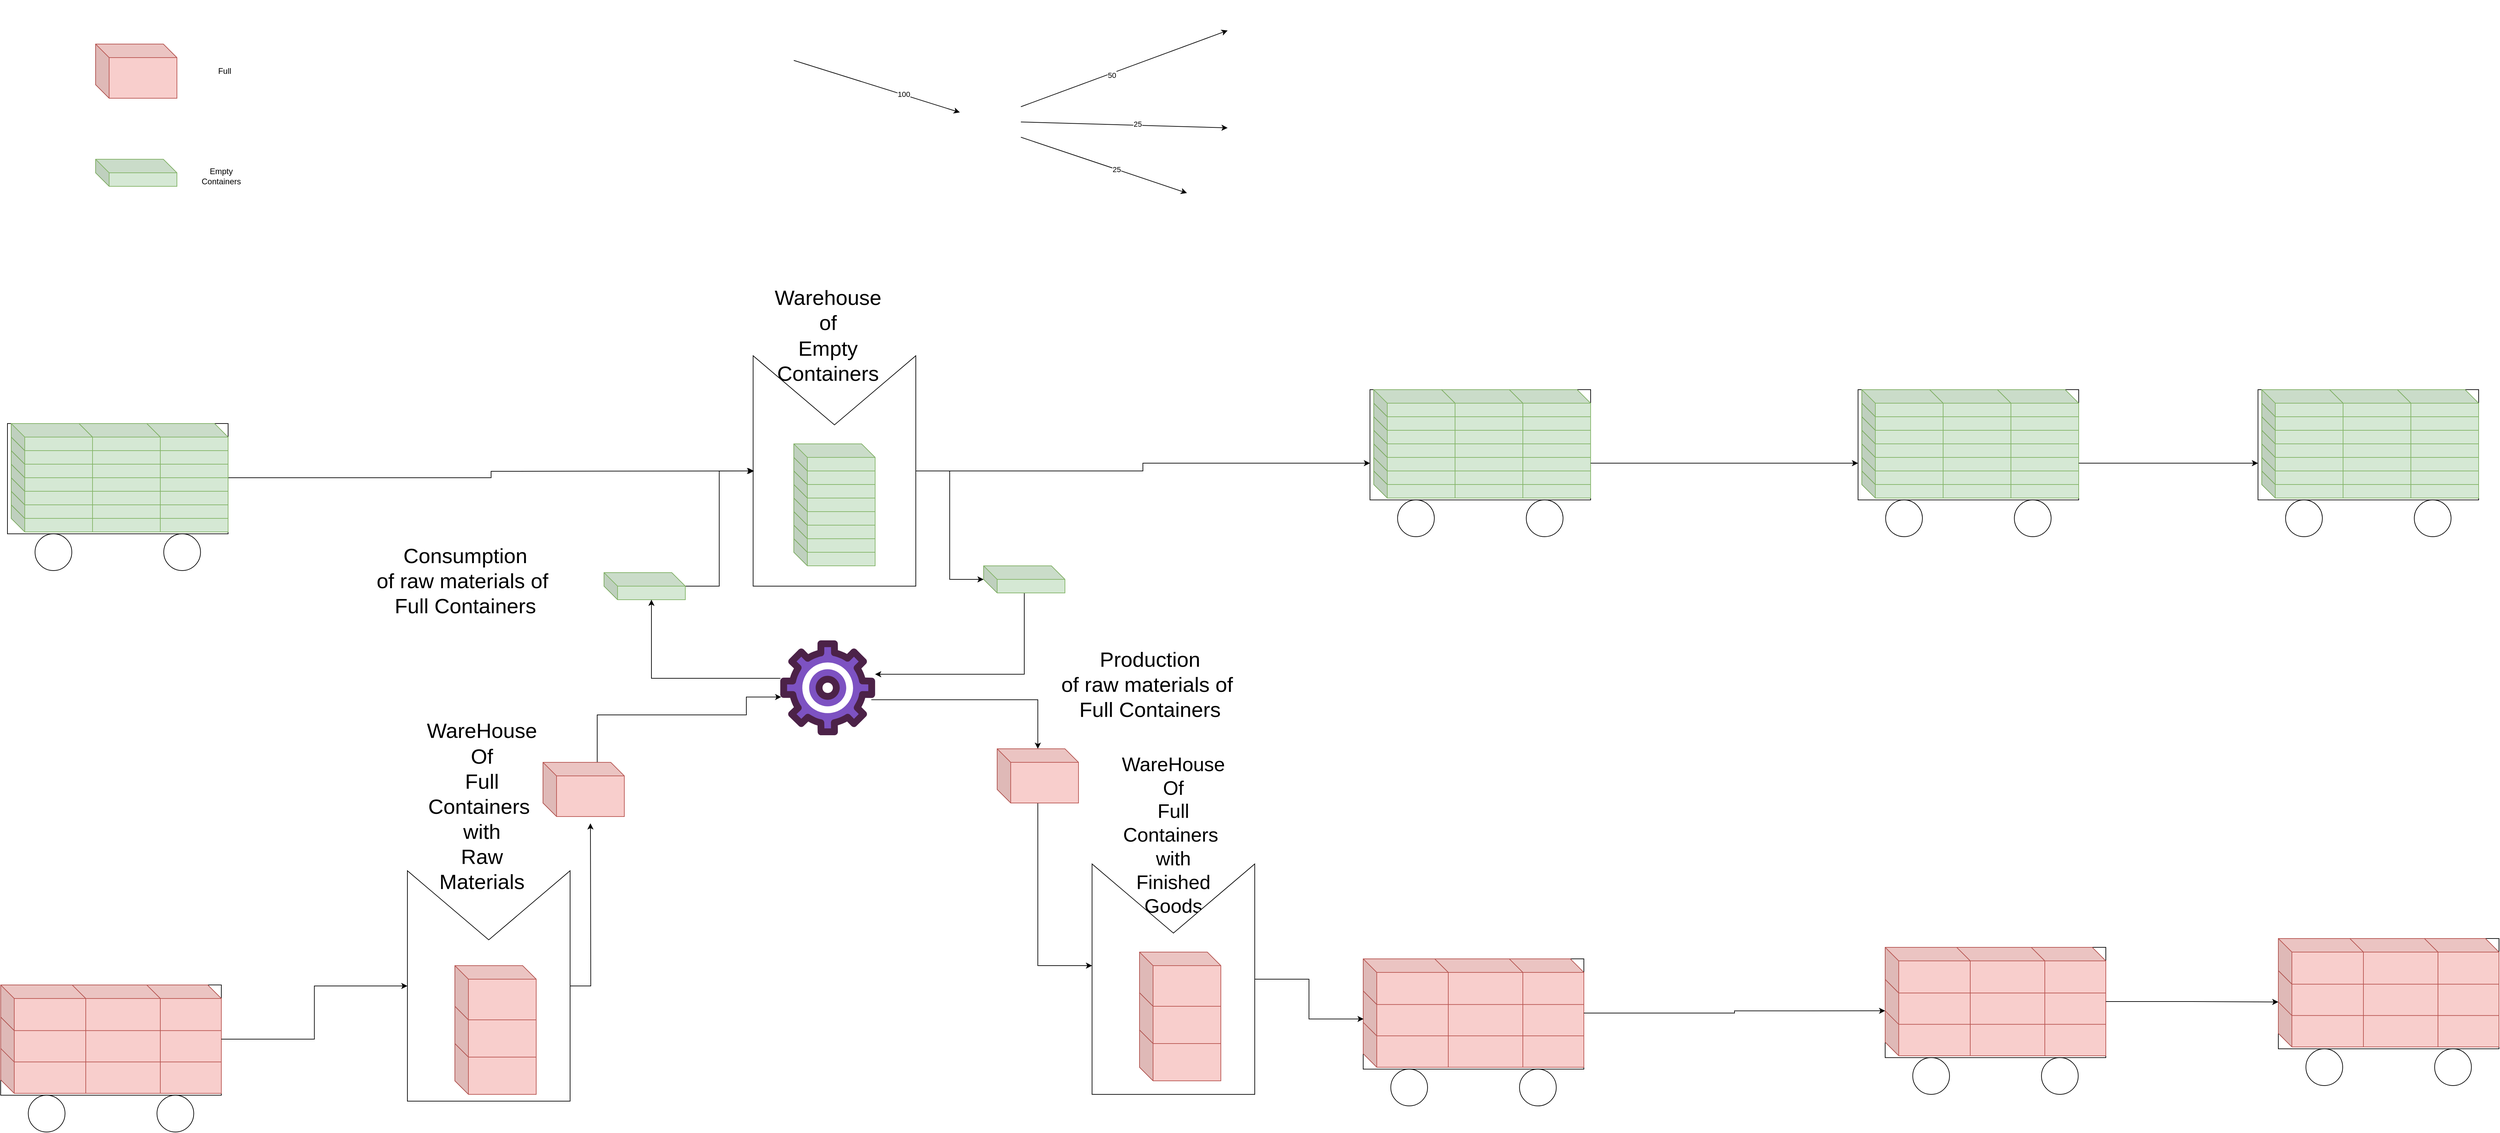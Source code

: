 <mxfile version="24.0.0" type="github">
  <diagram name="Página-1" id="RPSRm-kFG3JXtGDVLyJk">
    <mxGraphModel dx="2945" dy="1578" grid="1" gridSize="10" guides="1" tooltips="1" connect="1" arrows="1" fold="1" page="1" pageScale="1" pageWidth="10000" pageHeight="10000" math="0" shadow="0">
      <root>
        <mxCell id="0" />
        <mxCell id="1" parent="0" />
        <mxCell id="mJSx3Dz7f0GuxdMOwKDn-1" value="" style="shape=cube;whiteSpace=wrap;html=1;boundedLbl=1;backgroundOutline=1;darkOpacity=0.05;darkOpacity2=0.1;fillColor=#f8cecc;strokeColor=#b85450;" parent="1" vertex="1">
          <mxGeometry x="290" y="90" width="120" height="80" as="geometry" />
        </mxCell>
        <mxCell id="mJSx3Dz7f0GuxdMOwKDn-2" value="Full" style="text;html=1;align=center;verticalAlign=middle;resizable=0;points=[];autosize=1;strokeColor=none;fillColor=none;" parent="1" vertex="1">
          <mxGeometry x="460" y="115" width="40" height="30" as="geometry" />
        </mxCell>
        <mxCell id="mJSx3Dz7f0GuxdMOwKDn-3" value="" style="shape=cube;whiteSpace=wrap;html=1;boundedLbl=1;backgroundOutline=1;darkOpacity=0.05;darkOpacity2=0.1;fillColor=#d5e8d4;strokeColor=#82b366;" parent="1" vertex="1">
          <mxGeometry x="290" y="260" width="120" height="40" as="geometry" />
        </mxCell>
        <mxCell id="mJSx3Dz7f0GuxdMOwKDn-4" value="Empty&lt;div&gt;Containers&lt;/div&gt;" style="text;html=1;align=center;verticalAlign=middle;resizable=0;points=[];autosize=1;strokeColor=none;fillColor=none;" parent="1" vertex="1">
          <mxGeometry x="435" y="265" width="80" height="40" as="geometry" />
        </mxCell>
        <mxCell id="mJSx3Dz7f0GuxdMOwKDn-289" style="rounded=0;orthogonalLoop=1;jettySize=auto;html=1;exitX=1;exitY=0.75;exitDx=0;exitDy=0;" parent="1" source="mJSx3Dz7f0GuxdMOwKDn-8" target="mJSx3Dz7f0GuxdMOwKDn-286" edge="1">
          <mxGeometry relative="1" as="geometry" />
        </mxCell>
        <mxCell id="mJSx3Dz7f0GuxdMOwKDn-296" value="25" style="edgeLabel;html=1;align=center;verticalAlign=middle;resizable=0;points=[];" parent="mJSx3Dz7f0GuxdMOwKDn-289" vertex="1" connectable="0">
          <mxGeometry x="0.15" relative="1" as="geometry">
            <mxPoint as="offset" />
          </mxGeometry>
        </mxCell>
        <mxCell id="mJSx3Dz7f0GuxdMOwKDn-291" style="rounded=0;orthogonalLoop=1;jettySize=auto;html=1;exitX=1;exitY=0.25;exitDx=0;exitDy=0;entryX=0;entryY=0.5;entryDx=0;entryDy=0;" parent="1" source="mJSx3Dz7f0GuxdMOwKDn-8" target="mJSx3Dz7f0GuxdMOwKDn-284" edge="1">
          <mxGeometry relative="1" as="geometry" />
        </mxCell>
        <mxCell id="mJSx3Dz7f0GuxdMOwKDn-294" value="50" style="edgeLabel;html=1;align=center;verticalAlign=middle;resizable=0;points=[];" parent="mJSx3Dz7f0GuxdMOwKDn-291" vertex="1" connectable="0">
          <mxGeometry x="-0.13" y="-2" relative="1" as="geometry">
            <mxPoint as="offset" />
          </mxGeometry>
        </mxCell>
        <mxCell id="mJSx3Dz7f0GuxdMOwKDn-292" style="rounded=0;orthogonalLoop=1;jettySize=auto;html=1;exitX=1;exitY=0.5;exitDx=0;exitDy=0;" parent="1" source="mJSx3Dz7f0GuxdMOwKDn-8" target="mJSx3Dz7f0GuxdMOwKDn-285" edge="1">
          <mxGeometry relative="1" as="geometry" />
        </mxCell>
        <mxCell id="mJSx3Dz7f0GuxdMOwKDn-295" value="25" style="edgeLabel;html=1;align=center;verticalAlign=middle;resizable=0;points=[];" parent="mJSx3Dz7f0GuxdMOwKDn-292" vertex="1" connectable="0">
          <mxGeometry x="0.128" y="2" relative="1" as="geometry">
            <mxPoint as="offset" />
          </mxGeometry>
        </mxCell>
        <mxCell id="mJSx3Dz7f0GuxdMOwKDn-8" value="" style="shape=image;html=1;verticalAlign=top;verticalLabelPosition=bottom;labelBackgroundColor=#ffffff;imageAspect=0;aspect=fixed;image=https://cdn0.iconfinder.com/data/icons/phosphor-thin-vol-2/256/factory-thin-128.png" parent="1" vertex="1">
          <mxGeometry x="1565" y="160" width="90" height="90" as="geometry" />
        </mxCell>
        <mxCell id="mJSx3Dz7f0GuxdMOwKDn-282" style="edgeStyle=orthogonalEdgeStyle;rounded=0;orthogonalLoop=1;jettySize=auto;html=1;exitX=0.96;exitY=0.626;exitDx=0;exitDy=0;exitPerimeter=0;" parent="1" source="mJSx3Dz7f0GuxdMOwKDn-10" target="mJSx3Dz7f0GuxdMOwKDn-36" edge="1">
          <mxGeometry relative="1" as="geometry" />
        </mxCell>
        <mxCell id="mJSx3Dz7f0GuxdMOwKDn-10" value="" style="verticalLabelPosition=bottom;aspect=fixed;html=1;shape=mxgraph.salesforce.manufacturing;" parent="1" vertex="1">
          <mxGeometry x="1300" y="970" width="140" height="140" as="geometry" />
        </mxCell>
        <mxCell id="mJSx3Dz7f0GuxdMOwKDn-26" value="WareHouse&lt;div style=&quot;font-size: 31px;&quot;&gt;Of&lt;/div&gt;&lt;div style=&quot;font-size: 31px;&quot;&gt;Full&lt;/div&gt;&lt;div style=&quot;font-size: 31px;&quot;&gt;Containers&amp;nbsp;&lt;/div&gt;&lt;div style=&quot;font-size: 31px;&quot;&gt;with&lt;/div&gt;&lt;div style=&quot;font-size: 31px;&quot;&gt;Raw&lt;/div&gt;&lt;div style=&quot;font-size: 31px;&quot;&gt;Materials&lt;/div&gt;" style="text;html=1;align=center;verticalAlign=middle;whiteSpace=wrap;rounded=0;fontSize=31;" parent="1" vertex="1">
          <mxGeometry x="810" y="1158.5" width="100" height="113" as="geometry" />
        </mxCell>
        <mxCell id="mJSx3Dz7f0GuxdMOwKDn-27" value="WareHouse&lt;div style=&quot;font-size: 29px;&quot;&gt;Of&lt;/div&gt;&lt;div style=&quot;font-size: 29px;&quot;&gt;Full&lt;/div&gt;&lt;div style=&quot;font-size: 29px;&quot;&gt;Containers&amp;nbsp;&lt;/div&gt;&lt;div style=&quot;font-size: 29px;&quot;&gt;with&lt;/div&gt;&lt;div style=&quot;font-size: 29px;&quot;&gt;Finished&lt;/div&gt;&lt;div style=&quot;font-size: 29px;&quot;&gt;Goods&lt;/div&gt;" style="text;html=1;align=center;verticalAlign=middle;whiteSpace=wrap;rounded=0;fontSize=29;" parent="1" vertex="1">
          <mxGeometry x="1830" y="1200" width="100" height="113" as="geometry" />
        </mxCell>
        <mxCell id="mJSx3Dz7f0GuxdMOwKDn-32" value="" style="group" parent="1" vertex="1" connectable="0">
          <mxGeometry x="1260" y="550" width="240" height="340" as="geometry" />
        </mxCell>
        <mxCell id="mJSx3Dz7f0GuxdMOwKDn-16" value="" style="verticalLabelPosition=bottom;align=center;outlineConnect=0;dashed=0;html=1;verticalAlign=top;shape=mxgraph.pid.flow_sensors.weir;" parent="mJSx3Dz7f0GuxdMOwKDn-32" vertex="1">
          <mxGeometry width="240" height="340" as="geometry" />
        </mxCell>
        <mxCell id="mJSx3Dz7f0GuxdMOwKDn-18" value="" style="shape=cube;whiteSpace=wrap;html=1;boundedLbl=1;backgroundOutline=1;darkOpacity=0.05;darkOpacity2=0.1;fillColor=#d5e8d4;strokeColor=#82b366;" parent="mJSx3Dz7f0GuxdMOwKDn-32" vertex="1">
          <mxGeometry x="60" y="270" width="120" height="40" as="geometry" />
        </mxCell>
        <mxCell id="mJSx3Dz7f0GuxdMOwKDn-19" value="" style="shape=cube;whiteSpace=wrap;html=1;boundedLbl=1;backgroundOutline=1;darkOpacity=0.05;darkOpacity2=0.1;fillColor=#d5e8d4;strokeColor=#82b366;" parent="mJSx3Dz7f0GuxdMOwKDn-32" vertex="1">
          <mxGeometry x="60" y="250" width="120" height="40" as="geometry" />
        </mxCell>
        <mxCell id="mJSx3Dz7f0GuxdMOwKDn-20" value="" style="shape=cube;whiteSpace=wrap;html=1;boundedLbl=1;backgroundOutline=1;darkOpacity=0.05;darkOpacity2=0.1;fillColor=#d5e8d4;strokeColor=#82b366;" parent="mJSx3Dz7f0GuxdMOwKDn-32" vertex="1">
          <mxGeometry x="60" y="230" width="120" height="40" as="geometry" />
        </mxCell>
        <mxCell id="mJSx3Dz7f0GuxdMOwKDn-21" value="" style="shape=cube;whiteSpace=wrap;html=1;boundedLbl=1;backgroundOutline=1;darkOpacity=0.05;darkOpacity2=0.1;fillColor=#d5e8d4;strokeColor=#82b366;" parent="mJSx3Dz7f0GuxdMOwKDn-32" vertex="1">
          <mxGeometry x="60" y="210" width="120" height="40" as="geometry" />
        </mxCell>
        <mxCell id="mJSx3Dz7f0GuxdMOwKDn-22" value="" style="shape=cube;whiteSpace=wrap;html=1;boundedLbl=1;backgroundOutline=1;darkOpacity=0.05;darkOpacity2=0.1;fillColor=#d5e8d4;strokeColor=#82b366;" parent="mJSx3Dz7f0GuxdMOwKDn-32" vertex="1">
          <mxGeometry x="60" y="190" width="120" height="40" as="geometry" />
        </mxCell>
        <mxCell id="mJSx3Dz7f0GuxdMOwKDn-23" value="" style="shape=cube;whiteSpace=wrap;html=1;boundedLbl=1;backgroundOutline=1;darkOpacity=0.05;darkOpacity2=0.1;fillColor=#d5e8d4;strokeColor=#82b366;" parent="mJSx3Dz7f0GuxdMOwKDn-32" vertex="1">
          <mxGeometry x="60" y="170" width="120" height="40" as="geometry" />
        </mxCell>
        <mxCell id="mJSx3Dz7f0GuxdMOwKDn-24" value="" style="shape=cube;whiteSpace=wrap;html=1;boundedLbl=1;backgroundOutline=1;darkOpacity=0.05;darkOpacity2=0.1;fillColor=#d5e8d4;strokeColor=#82b366;" parent="mJSx3Dz7f0GuxdMOwKDn-32" vertex="1">
          <mxGeometry x="60" y="150" width="120" height="40" as="geometry" />
        </mxCell>
        <mxCell id="mJSx3Dz7f0GuxdMOwKDn-25" value="" style="shape=cube;whiteSpace=wrap;html=1;boundedLbl=1;backgroundOutline=1;darkOpacity=0.05;darkOpacity2=0.1;fillColor=#d5e8d4;strokeColor=#82b366;" parent="mJSx3Dz7f0GuxdMOwKDn-32" vertex="1">
          <mxGeometry x="60" y="130" width="120" height="40" as="geometry" />
        </mxCell>
        <mxCell id="mJSx3Dz7f0GuxdMOwKDn-33" value="" style="group" parent="1" vertex="1" connectable="0">
          <mxGeometry x="750" y="1310" width="240" height="340" as="geometry" />
        </mxCell>
        <mxCell id="mJSx3Dz7f0GuxdMOwKDn-42" style="edgeStyle=orthogonalEdgeStyle;rounded=0;orthogonalLoop=1;jettySize=auto;html=1;" parent="mJSx3Dz7f0GuxdMOwKDn-33" source="mJSx3Dz7f0GuxdMOwKDn-5" edge="1">
          <mxGeometry relative="1" as="geometry">
            <mxPoint x="270" y="-70" as="targetPoint" />
          </mxGeometry>
        </mxCell>
        <mxCell id="mJSx3Dz7f0GuxdMOwKDn-5" value="" style="verticalLabelPosition=bottom;align=center;outlineConnect=0;dashed=0;html=1;verticalAlign=top;shape=mxgraph.pid.flow_sensors.weir;" parent="mJSx3Dz7f0GuxdMOwKDn-33" vertex="1">
          <mxGeometry width="240" height="340" as="geometry" />
        </mxCell>
        <mxCell id="mJSx3Dz7f0GuxdMOwKDn-14" value="" style="group" parent="mJSx3Dz7f0GuxdMOwKDn-33" vertex="1" connectable="0">
          <mxGeometry x="70" y="140" width="120" height="190" as="geometry" />
        </mxCell>
        <mxCell id="mJSx3Dz7f0GuxdMOwKDn-11" value="" style="shape=cube;whiteSpace=wrap;html=1;boundedLbl=1;backgroundOutline=1;darkOpacity=0.05;darkOpacity2=0.1;fillColor=#f8cecc;strokeColor=#b85450;" parent="mJSx3Dz7f0GuxdMOwKDn-14" vertex="1">
          <mxGeometry y="110" width="120" height="80" as="geometry" />
        </mxCell>
        <mxCell id="mJSx3Dz7f0GuxdMOwKDn-12" value="" style="shape=cube;whiteSpace=wrap;html=1;boundedLbl=1;backgroundOutline=1;darkOpacity=0.05;darkOpacity2=0.1;fillColor=#f8cecc;strokeColor=#b85450;" parent="mJSx3Dz7f0GuxdMOwKDn-14" vertex="1">
          <mxGeometry y="55" width="120" height="80" as="geometry" />
        </mxCell>
        <mxCell id="mJSx3Dz7f0GuxdMOwKDn-13" value="" style="shape=cube;whiteSpace=wrap;html=1;boundedLbl=1;backgroundOutline=1;darkOpacity=0.05;darkOpacity2=0.1;fillColor=#f8cecc;strokeColor=#b85450;" parent="mJSx3Dz7f0GuxdMOwKDn-14" vertex="1">
          <mxGeometry width="120" height="80" as="geometry" />
        </mxCell>
        <mxCell id="mJSx3Dz7f0GuxdMOwKDn-34" value="" style="group" parent="1" vertex="1" connectable="0">
          <mxGeometry x="1760" y="1300" width="240" height="340" as="geometry" />
        </mxCell>
        <mxCell id="mJSx3Dz7f0GuxdMOwKDn-15" value="" style="verticalLabelPosition=bottom;align=center;outlineConnect=0;dashed=0;html=1;verticalAlign=top;shape=mxgraph.pid.flow_sensors.weir;" parent="mJSx3Dz7f0GuxdMOwKDn-34" vertex="1">
          <mxGeometry width="240" height="340" as="geometry" />
        </mxCell>
        <mxCell id="mJSx3Dz7f0GuxdMOwKDn-28" value="" style="group" parent="mJSx3Dz7f0GuxdMOwKDn-34" vertex="1" connectable="0">
          <mxGeometry x="70" y="130" width="120" height="190" as="geometry" />
        </mxCell>
        <mxCell id="mJSx3Dz7f0GuxdMOwKDn-29" value="" style="shape=cube;whiteSpace=wrap;html=1;boundedLbl=1;backgroundOutline=1;darkOpacity=0.05;darkOpacity2=0.1;fillColor=#f8cecc;strokeColor=#b85450;" parent="mJSx3Dz7f0GuxdMOwKDn-28" vertex="1">
          <mxGeometry y="110" width="120" height="80" as="geometry" />
        </mxCell>
        <mxCell id="mJSx3Dz7f0GuxdMOwKDn-30" value="" style="shape=cube;whiteSpace=wrap;html=1;boundedLbl=1;backgroundOutline=1;darkOpacity=0.05;darkOpacity2=0.1;fillColor=#f8cecc;strokeColor=#b85450;" parent="mJSx3Dz7f0GuxdMOwKDn-28" vertex="1">
          <mxGeometry y="55" width="120" height="80" as="geometry" />
        </mxCell>
        <mxCell id="mJSx3Dz7f0GuxdMOwKDn-31" value="" style="shape=cube;whiteSpace=wrap;html=1;boundedLbl=1;backgroundOutline=1;darkOpacity=0.05;darkOpacity2=0.1;fillColor=#f8cecc;strokeColor=#b85450;" parent="mJSx3Dz7f0GuxdMOwKDn-28" vertex="1">
          <mxGeometry width="120" height="80" as="geometry" />
        </mxCell>
        <mxCell id="mJSx3Dz7f0GuxdMOwKDn-43" style="edgeStyle=orthogonalEdgeStyle;rounded=0;orthogonalLoop=1;jettySize=auto;html=1;entryX=0.01;entryY=0.597;entryDx=0;entryDy=0;entryPerimeter=0;" parent="1" source="mJSx3Dz7f0GuxdMOwKDn-35" target="mJSx3Dz7f0GuxdMOwKDn-10" edge="1">
          <mxGeometry relative="1" as="geometry">
            <Array as="points">
              <mxPoint x="1030" y="1080" />
              <mxPoint x="1250" y="1080" />
              <mxPoint x="1250" y="1054" />
            </Array>
          </mxGeometry>
        </mxCell>
        <mxCell id="mJSx3Dz7f0GuxdMOwKDn-35" value="" style="shape=cube;whiteSpace=wrap;html=1;boundedLbl=1;backgroundOutline=1;darkOpacity=0.05;darkOpacity2=0.1;fillColor=#f8cecc;strokeColor=#b85450;" parent="1" vertex="1">
          <mxGeometry x="950" y="1150" width="120" height="80" as="geometry" />
        </mxCell>
        <mxCell id="mJSx3Dz7f0GuxdMOwKDn-49" style="edgeStyle=orthogonalEdgeStyle;rounded=0;orthogonalLoop=1;jettySize=auto;html=1;" parent="1" source="mJSx3Dz7f0GuxdMOwKDn-36" target="mJSx3Dz7f0GuxdMOwKDn-15" edge="1">
          <mxGeometry relative="1" as="geometry">
            <mxPoint x="1750" y="1480.0" as="targetPoint" />
            <Array as="points">
              <mxPoint x="1680" y="1450" />
            </Array>
          </mxGeometry>
        </mxCell>
        <mxCell id="mJSx3Dz7f0GuxdMOwKDn-36" value="" style="shape=cube;whiteSpace=wrap;html=1;boundedLbl=1;backgroundOutline=1;darkOpacity=0.05;darkOpacity2=0.1;fillColor=#f8cecc;strokeColor=#b85450;" parent="1" vertex="1">
          <mxGeometry x="1620" y="1130" width="120" height="80" as="geometry" />
        </mxCell>
        <mxCell id="mJSx3Dz7f0GuxdMOwKDn-45" style="edgeStyle=orthogonalEdgeStyle;rounded=0;orthogonalLoop=1;jettySize=auto;html=1;" parent="1" source="mJSx3Dz7f0GuxdMOwKDn-37" target="mJSx3Dz7f0GuxdMOwKDn-16" edge="1">
          <mxGeometry relative="1" as="geometry" />
        </mxCell>
        <mxCell id="mJSx3Dz7f0GuxdMOwKDn-37" value="" style="shape=cube;whiteSpace=wrap;html=1;boundedLbl=1;backgroundOutline=1;darkOpacity=0.05;darkOpacity2=0.1;fillColor=#d5e8d4;strokeColor=#82b366;" parent="1" vertex="1">
          <mxGeometry x="1040" y="870" width="120" height="40" as="geometry" />
        </mxCell>
        <mxCell id="mJSx3Dz7f0GuxdMOwKDn-281" style="edgeStyle=orthogonalEdgeStyle;rounded=0;orthogonalLoop=1;jettySize=auto;html=1;" parent="1" source="mJSx3Dz7f0GuxdMOwKDn-38" target="mJSx3Dz7f0GuxdMOwKDn-10" edge="1">
          <mxGeometry relative="1" as="geometry">
            <Array as="points">
              <mxPoint x="1660" y="1020" />
            </Array>
          </mxGeometry>
        </mxCell>
        <mxCell id="mJSx3Dz7f0GuxdMOwKDn-38" value="" style="shape=cube;whiteSpace=wrap;html=1;boundedLbl=1;backgroundOutline=1;darkOpacity=0.05;darkOpacity2=0.1;fillColor=#d5e8d4;strokeColor=#82b366;" parent="1" vertex="1">
          <mxGeometry x="1600" y="860" width="120" height="40" as="geometry" />
        </mxCell>
        <mxCell id="mJSx3Dz7f0GuxdMOwKDn-39" value="Warehouse&lt;div style=&quot;font-size: 31px;&quot;&gt;of&lt;/div&gt;&lt;div style=&quot;font-size: 31px;&quot;&gt;Empty&lt;/div&gt;&lt;div style=&quot;font-size: 31px;&quot;&gt;Containers&lt;/div&gt;" style="text;html=1;align=center;verticalAlign=middle;resizable=0;points=[];autosize=1;strokeColor=none;fillColor=none;fontSize=31;" parent="1" vertex="1">
          <mxGeometry x="1280" y="440" width="180" height="160" as="geometry" />
        </mxCell>
        <mxCell id="mJSx3Dz7f0GuxdMOwKDn-44" style="edgeStyle=orthogonalEdgeStyle;rounded=0;orthogonalLoop=1;jettySize=auto;html=1;entryX=0;entryY=0;entryDx=70;entryDy=40;entryPerimeter=0;exitX=0.002;exitY=0.4;exitDx=0;exitDy=0;exitPerimeter=0;" parent="1" source="mJSx3Dz7f0GuxdMOwKDn-10" target="mJSx3Dz7f0GuxdMOwKDn-37" edge="1">
          <mxGeometry relative="1" as="geometry">
            <mxPoint x="1340" y="1010" as="sourcePoint" />
          </mxGeometry>
        </mxCell>
        <mxCell id="mJSx3Dz7f0GuxdMOwKDn-46" style="edgeStyle=orthogonalEdgeStyle;rounded=0;orthogonalLoop=1;jettySize=auto;html=1;" parent="1" source="mJSx3Dz7f0GuxdMOwKDn-16" target="mJSx3Dz7f0GuxdMOwKDn-38" edge="1">
          <mxGeometry relative="1" as="geometry" />
        </mxCell>
        <mxCell id="mJSx3Dz7f0GuxdMOwKDn-50" value="Consumption&lt;div style=&quot;font-size: 31px;&quot;&gt;of raw materials of&amp;nbsp;&lt;/div&gt;&lt;div style=&quot;font-size: 31px;&quot;&gt;Full Co&lt;span style=&quot;background-color: initial; font-size: 31px;&quot;&gt;ntainers&lt;/span&gt;&lt;/div&gt;" style="text;html=1;align=center;verticalAlign=middle;resizable=0;points=[];autosize=1;strokeColor=none;fillColor=none;fontSize=31;flipV=1;" parent="1" vertex="1">
          <mxGeometry x="690" y="817" width="290" height="130" as="geometry" />
        </mxCell>
        <mxCell id="mJSx3Dz7f0GuxdMOwKDn-51" value="Production&lt;div style=&quot;font-size: 31px;&quot;&gt;of raw materials of&amp;nbsp;&lt;/div&gt;&lt;div style=&quot;font-size: 31px;&quot;&gt;Full Co&lt;span style=&quot;background-color: initial; font-size: 31px;&quot;&gt;ntainers&lt;/span&gt;&lt;/div&gt;" style="text;html=1;align=center;verticalAlign=middle;resizable=0;points=[];autosize=1;strokeColor=none;fillColor=none;fontSize=31;" parent="1" vertex="1">
          <mxGeometry x="1700" y="970" width="290" height="130" as="geometry" />
        </mxCell>
        <mxCell id="mJSx3Dz7f0GuxdMOwKDn-112" value="" style="group" parent="1" vertex="1" connectable="0">
          <mxGeometry x="2160" y="1440" width="325.5" height="217" as="geometry" />
        </mxCell>
        <mxCell id="mJSx3Dz7f0GuxdMOwKDn-98" value="" style="verticalLabelPosition=bottom;outlineConnect=0;align=center;dashed=0;html=1;verticalAlign=top;shape=mxgraph.pid.misc.box_truck;" parent="mJSx3Dz7f0GuxdMOwKDn-112" vertex="1">
          <mxGeometry width="325.5" height="217" as="geometry" />
        </mxCell>
        <mxCell id="mJSx3Dz7f0GuxdMOwKDn-99" value="" style="group" parent="mJSx3Dz7f0GuxdMOwKDn-112" vertex="1" connectable="0">
          <mxGeometry x="210" width="115.5" height="160" as="geometry" />
        </mxCell>
        <mxCell id="mJSx3Dz7f0GuxdMOwKDn-100" value="" style="shape=cube;whiteSpace=wrap;html=1;boundedLbl=1;backgroundOutline=1;darkOpacity=0.05;darkOpacity2=0.1;fillColor=#f8cecc;strokeColor=#b85450;" parent="mJSx3Dz7f0GuxdMOwKDn-99" vertex="1">
          <mxGeometry y="92.632" width="115.5" height="67.368" as="geometry" />
        </mxCell>
        <mxCell id="mJSx3Dz7f0GuxdMOwKDn-101" value="" style="shape=cube;whiteSpace=wrap;html=1;boundedLbl=1;backgroundOutline=1;darkOpacity=0.05;darkOpacity2=0.1;fillColor=#f8cecc;strokeColor=#b85450;" parent="mJSx3Dz7f0GuxdMOwKDn-99" vertex="1">
          <mxGeometry y="46.316" width="115.5" height="67.368" as="geometry" />
        </mxCell>
        <mxCell id="mJSx3Dz7f0GuxdMOwKDn-102" value="" style="shape=cube;whiteSpace=wrap;html=1;boundedLbl=1;backgroundOutline=1;darkOpacity=0.05;darkOpacity2=0.1;fillColor=#f8cecc;strokeColor=#b85450;" parent="mJSx3Dz7f0GuxdMOwKDn-99" vertex="1">
          <mxGeometry width="115.5" height="67.368" as="geometry" />
        </mxCell>
        <mxCell id="mJSx3Dz7f0GuxdMOwKDn-104" value="" style="group" parent="mJSx3Dz7f0GuxdMOwKDn-112" vertex="1" connectable="0">
          <mxGeometry x="100" width="135.5" height="160" as="geometry" />
        </mxCell>
        <mxCell id="mJSx3Dz7f0GuxdMOwKDn-105" value="" style="shape=cube;whiteSpace=wrap;html=1;boundedLbl=1;backgroundOutline=1;darkOpacity=0.05;darkOpacity2=0.1;fillColor=#f8cecc;strokeColor=#b85450;" parent="mJSx3Dz7f0GuxdMOwKDn-104" vertex="1">
          <mxGeometry y="92.632" width="135.5" height="67.368" as="geometry" />
        </mxCell>
        <mxCell id="mJSx3Dz7f0GuxdMOwKDn-106" value="" style="shape=cube;whiteSpace=wrap;html=1;boundedLbl=1;backgroundOutline=1;darkOpacity=0.05;darkOpacity2=0.1;fillColor=#f8cecc;strokeColor=#b85450;" parent="mJSx3Dz7f0GuxdMOwKDn-104" vertex="1">
          <mxGeometry y="46.316" width="135.5" height="67.368" as="geometry" />
        </mxCell>
        <mxCell id="mJSx3Dz7f0GuxdMOwKDn-107" value="" style="shape=cube;whiteSpace=wrap;html=1;boundedLbl=1;backgroundOutline=1;darkOpacity=0.05;darkOpacity2=0.1;fillColor=#f8cecc;strokeColor=#b85450;" parent="mJSx3Dz7f0GuxdMOwKDn-104" vertex="1">
          <mxGeometry width="135.5" height="67.368" as="geometry" />
        </mxCell>
        <mxCell id="mJSx3Dz7f0GuxdMOwKDn-108" value="" style="group" parent="mJSx3Dz7f0GuxdMOwKDn-112" vertex="1" connectable="0">
          <mxGeometry width="125.5" height="160" as="geometry" />
        </mxCell>
        <mxCell id="mJSx3Dz7f0GuxdMOwKDn-109" value="" style="shape=cube;whiteSpace=wrap;html=1;boundedLbl=1;backgroundOutline=1;darkOpacity=0.05;darkOpacity2=0.1;fillColor=#f8cecc;strokeColor=#b85450;" parent="mJSx3Dz7f0GuxdMOwKDn-108" vertex="1">
          <mxGeometry y="92.632" width="125.5" height="67.368" as="geometry" />
        </mxCell>
        <mxCell id="mJSx3Dz7f0GuxdMOwKDn-110" value="" style="shape=cube;whiteSpace=wrap;html=1;boundedLbl=1;backgroundOutline=1;darkOpacity=0.05;darkOpacity2=0.1;fillColor=#f8cecc;strokeColor=#b85450;" parent="mJSx3Dz7f0GuxdMOwKDn-108" vertex="1">
          <mxGeometry y="46.316" width="125.5" height="67.368" as="geometry" />
        </mxCell>
        <mxCell id="mJSx3Dz7f0GuxdMOwKDn-111" value="" style="shape=cube;whiteSpace=wrap;html=1;boundedLbl=1;backgroundOutline=1;darkOpacity=0.05;darkOpacity2=0.1;fillColor=#f8cecc;strokeColor=#b85450;" parent="mJSx3Dz7f0GuxdMOwKDn-108" vertex="1">
          <mxGeometry width="125.5" height="67.368" as="geometry" />
        </mxCell>
        <mxCell id="mJSx3Dz7f0GuxdMOwKDn-113" value="" style="group" parent="1" vertex="1" connectable="0">
          <mxGeometry x="2170" y="600" width="325.5" height="217" as="geometry" />
        </mxCell>
        <mxCell id="mJSx3Dz7f0GuxdMOwKDn-52" value="" style="verticalLabelPosition=bottom;outlineConnect=0;align=center;dashed=0;html=1;verticalAlign=top;shape=mxgraph.pid.misc.box_truck;" parent="mJSx3Dz7f0GuxdMOwKDn-113" vertex="1">
          <mxGeometry width="325.5" height="217" as="geometry" />
        </mxCell>
        <mxCell id="mJSx3Dz7f0GuxdMOwKDn-53" value="" style="shape=cube;whiteSpace=wrap;html=1;boundedLbl=1;backgroundOutline=1;darkOpacity=0.05;darkOpacity2=0.1;fillColor=#d5e8d4;strokeColor=#82b366;" parent="mJSx3Dz7f0GuxdMOwKDn-113" vertex="1">
          <mxGeometry x="205.5" y="120" width="120" height="40" as="geometry" />
        </mxCell>
        <mxCell id="mJSx3Dz7f0GuxdMOwKDn-54" value="" style="shape=cube;whiteSpace=wrap;html=1;boundedLbl=1;backgroundOutline=1;darkOpacity=0.05;darkOpacity2=0.1;fillColor=#d5e8d4;strokeColor=#82b366;" parent="mJSx3Dz7f0GuxdMOwKDn-113" vertex="1">
          <mxGeometry x="205.5" y="100" width="120" height="40" as="geometry" />
        </mxCell>
        <mxCell id="mJSx3Dz7f0GuxdMOwKDn-55" value="" style="shape=cube;whiteSpace=wrap;html=1;boundedLbl=1;backgroundOutline=1;darkOpacity=0.05;darkOpacity2=0.1;fillColor=#d5e8d4;strokeColor=#82b366;" parent="mJSx3Dz7f0GuxdMOwKDn-113" vertex="1">
          <mxGeometry x="205.5" y="80" width="120" height="40" as="geometry" />
        </mxCell>
        <mxCell id="mJSx3Dz7f0GuxdMOwKDn-56" value="" style="shape=cube;whiteSpace=wrap;html=1;boundedLbl=1;backgroundOutline=1;darkOpacity=0.05;darkOpacity2=0.1;fillColor=#d5e8d4;strokeColor=#82b366;" parent="mJSx3Dz7f0GuxdMOwKDn-113" vertex="1">
          <mxGeometry x="205.5" y="60" width="120" height="40" as="geometry" />
        </mxCell>
        <mxCell id="mJSx3Dz7f0GuxdMOwKDn-57" value="" style="shape=cube;whiteSpace=wrap;html=1;boundedLbl=1;backgroundOutline=1;darkOpacity=0.05;darkOpacity2=0.1;fillColor=#d5e8d4;strokeColor=#82b366;" parent="mJSx3Dz7f0GuxdMOwKDn-113" vertex="1">
          <mxGeometry x="205.5" y="40" width="120" height="40" as="geometry" />
        </mxCell>
        <mxCell id="mJSx3Dz7f0GuxdMOwKDn-58" value="" style="shape=cube;whiteSpace=wrap;html=1;boundedLbl=1;backgroundOutline=1;darkOpacity=0.05;darkOpacity2=0.1;fillColor=#d5e8d4;strokeColor=#82b366;" parent="mJSx3Dz7f0GuxdMOwKDn-113" vertex="1">
          <mxGeometry x="205.5" y="20" width="120" height="40" as="geometry" />
        </mxCell>
        <mxCell id="mJSx3Dz7f0GuxdMOwKDn-59" value="" style="shape=cube;whiteSpace=wrap;html=1;boundedLbl=1;backgroundOutline=1;darkOpacity=0.05;darkOpacity2=0.1;fillColor=#d5e8d4;strokeColor=#82b366;" parent="mJSx3Dz7f0GuxdMOwKDn-113" vertex="1">
          <mxGeometry x="205.5" width="120" height="40" as="geometry" />
        </mxCell>
        <mxCell id="mJSx3Dz7f0GuxdMOwKDn-81" value="" style="group" parent="mJSx3Dz7f0GuxdMOwKDn-113" vertex="1" connectable="0">
          <mxGeometry x="105.5" width="120" height="160" as="geometry" />
        </mxCell>
        <mxCell id="mJSx3Dz7f0GuxdMOwKDn-74" value="" style="shape=cube;whiteSpace=wrap;html=1;boundedLbl=1;backgroundOutline=1;darkOpacity=0.05;darkOpacity2=0.1;fillColor=#d5e8d4;strokeColor=#82b366;" parent="mJSx3Dz7f0GuxdMOwKDn-81" vertex="1">
          <mxGeometry y="120" width="120" height="40" as="geometry" />
        </mxCell>
        <mxCell id="mJSx3Dz7f0GuxdMOwKDn-75" value="" style="shape=cube;whiteSpace=wrap;html=1;boundedLbl=1;backgroundOutline=1;darkOpacity=0.05;darkOpacity2=0.1;fillColor=#d5e8d4;strokeColor=#82b366;" parent="mJSx3Dz7f0GuxdMOwKDn-81" vertex="1">
          <mxGeometry y="100" width="120" height="40" as="geometry" />
        </mxCell>
        <mxCell id="mJSx3Dz7f0GuxdMOwKDn-76" value="" style="shape=cube;whiteSpace=wrap;html=1;boundedLbl=1;backgroundOutline=1;darkOpacity=0.05;darkOpacity2=0.1;fillColor=#d5e8d4;strokeColor=#82b366;" parent="mJSx3Dz7f0GuxdMOwKDn-81" vertex="1">
          <mxGeometry y="80" width="120" height="40" as="geometry" />
        </mxCell>
        <mxCell id="mJSx3Dz7f0GuxdMOwKDn-77" value="" style="shape=cube;whiteSpace=wrap;html=1;boundedLbl=1;backgroundOutline=1;darkOpacity=0.05;darkOpacity2=0.1;fillColor=#d5e8d4;strokeColor=#82b366;" parent="mJSx3Dz7f0GuxdMOwKDn-81" vertex="1">
          <mxGeometry y="60" width="120" height="40" as="geometry" />
        </mxCell>
        <mxCell id="mJSx3Dz7f0GuxdMOwKDn-78" value="" style="shape=cube;whiteSpace=wrap;html=1;boundedLbl=1;backgroundOutline=1;darkOpacity=0.05;darkOpacity2=0.1;fillColor=#d5e8d4;strokeColor=#82b366;" parent="mJSx3Dz7f0GuxdMOwKDn-81" vertex="1">
          <mxGeometry y="40" width="120" height="40" as="geometry" />
        </mxCell>
        <mxCell id="mJSx3Dz7f0GuxdMOwKDn-79" value="" style="shape=cube;whiteSpace=wrap;html=1;boundedLbl=1;backgroundOutline=1;darkOpacity=0.05;darkOpacity2=0.1;fillColor=#d5e8d4;strokeColor=#82b366;" parent="mJSx3Dz7f0GuxdMOwKDn-81" vertex="1">
          <mxGeometry y="20" width="120" height="40" as="geometry" />
        </mxCell>
        <mxCell id="mJSx3Dz7f0GuxdMOwKDn-80" value="" style="shape=cube;whiteSpace=wrap;html=1;boundedLbl=1;backgroundOutline=1;darkOpacity=0.05;darkOpacity2=0.1;fillColor=#d5e8d4;strokeColor=#82b366;" parent="mJSx3Dz7f0GuxdMOwKDn-81" vertex="1">
          <mxGeometry width="120" height="40" as="geometry" />
        </mxCell>
        <mxCell id="mJSx3Dz7f0GuxdMOwKDn-90" value="" style="group" parent="mJSx3Dz7f0GuxdMOwKDn-81" vertex="1" connectable="0">
          <mxGeometry x="-100" width="120" height="160" as="geometry" />
        </mxCell>
        <mxCell id="mJSx3Dz7f0GuxdMOwKDn-91" value="" style="shape=cube;whiteSpace=wrap;html=1;boundedLbl=1;backgroundOutline=1;darkOpacity=0.05;darkOpacity2=0.1;fillColor=#d5e8d4;strokeColor=#82b366;" parent="mJSx3Dz7f0GuxdMOwKDn-90" vertex="1">
          <mxGeometry y="120" width="120" height="40" as="geometry" />
        </mxCell>
        <mxCell id="mJSx3Dz7f0GuxdMOwKDn-92" value="" style="shape=cube;whiteSpace=wrap;html=1;boundedLbl=1;backgroundOutline=1;darkOpacity=0.05;darkOpacity2=0.1;fillColor=#d5e8d4;strokeColor=#82b366;" parent="mJSx3Dz7f0GuxdMOwKDn-90" vertex="1">
          <mxGeometry y="100" width="120" height="40" as="geometry" />
        </mxCell>
        <mxCell id="mJSx3Dz7f0GuxdMOwKDn-93" value="" style="shape=cube;whiteSpace=wrap;html=1;boundedLbl=1;backgroundOutline=1;darkOpacity=0.05;darkOpacity2=0.1;fillColor=#d5e8d4;strokeColor=#82b366;" parent="mJSx3Dz7f0GuxdMOwKDn-90" vertex="1">
          <mxGeometry y="80" width="120" height="40" as="geometry" />
        </mxCell>
        <mxCell id="mJSx3Dz7f0GuxdMOwKDn-94" value="" style="shape=cube;whiteSpace=wrap;html=1;boundedLbl=1;backgroundOutline=1;darkOpacity=0.05;darkOpacity2=0.1;fillColor=#d5e8d4;strokeColor=#82b366;" parent="mJSx3Dz7f0GuxdMOwKDn-90" vertex="1">
          <mxGeometry y="60" width="120" height="40" as="geometry" />
        </mxCell>
        <mxCell id="mJSx3Dz7f0GuxdMOwKDn-95" value="" style="shape=cube;whiteSpace=wrap;html=1;boundedLbl=1;backgroundOutline=1;darkOpacity=0.05;darkOpacity2=0.1;fillColor=#d5e8d4;strokeColor=#82b366;" parent="mJSx3Dz7f0GuxdMOwKDn-90" vertex="1">
          <mxGeometry y="40" width="120" height="40" as="geometry" />
        </mxCell>
        <mxCell id="mJSx3Dz7f0GuxdMOwKDn-96" value="" style="shape=cube;whiteSpace=wrap;html=1;boundedLbl=1;backgroundOutline=1;darkOpacity=0.05;darkOpacity2=0.1;fillColor=#d5e8d4;strokeColor=#82b366;" parent="mJSx3Dz7f0GuxdMOwKDn-90" vertex="1">
          <mxGeometry y="20" width="120" height="40" as="geometry" />
        </mxCell>
        <mxCell id="mJSx3Dz7f0GuxdMOwKDn-97" value="" style="shape=cube;whiteSpace=wrap;html=1;boundedLbl=1;backgroundOutline=1;darkOpacity=0.05;darkOpacity2=0.1;fillColor=#d5e8d4;strokeColor=#82b366;" parent="mJSx3Dz7f0GuxdMOwKDn-90" vertex="1">
          <mxGeometry width="120" height="40" as="geometry" />
        </mxCell>
        <mxCell id="mJSx3Dz7f0GuxdMOwKDn-115" value="" style="group" parent="1" vertex="1" connectable="0">
          <mxGeometry x="2890" y="600" width="325.5" height="217" as="geometry" />
        </mxCell>
        <mxCell id="mJSx3Dz7f0GuxdMOwKDn-116" value="" style="verticalLabelPosition=bottom;outlineConnect=0;align=center;dashed=0;html=1;verticalAlign=top;shape=mxgraph.pid.misc.box_truck;" parent="mJSx3Dz7f0GuxdMOwKDn-115" vertex="1">
          <mxGeometry width="325.5" height="217" as="geometry" />
        </mxCell>
        <mxCell id="mJSx3Dz7f0GuxdMOwKDn-117" value="" style="shape=cube;whiteSpace=wrap;html=1;boundedLbl=1;backgroundOutline=1;darkOpacity=0.05;darkOpacity2=0.1;fillColor=#d5e8d4;strokeColor=#82b366;" parent="mJSx3Dz7f0GuxdMOwKDn-115" vertex="1">
          <mxGeometry x="205.5" y="120" width="120" height="40" as="geometry" />
        </mxCell>
        <mxCell id="mJSx3Dz7f0GuxdMOwKDn-118" value="" style="shape=cube;whiteSpace=wrap;html=1;boundedLbl=1;backgroundOutline=1;darkOpacity=0.05;darkOpacity2=0.1;fillColor=#d5e8d4;strokeColor=#82b366;" parent="mJSx3Dz7f0GuxdMOwKDn-115" vertex="1">
          <mxGeometry x="205.5" y="100" width="120" height="40" as="geometry" />
        </mxCell>
        <mxCell id="mJSx3Dz7f0GuxdMOwKDn-119" value="" style="shape=cube;whiteSpace=wrap;html=1;boundedLbl=1;backgroundOutline=1;darkOpacity=0.05;darkOpacity2=0.1;fillColor=#d5e8d4;strokeColor=#82b366;" parent="mJSx3Dz7f0GuxdMOwKDn-115" vertex="1">
          <mxGeometry x="205.5" y="80" width="120" height="40" as="geometry" />
        </mxCell>
        <mxCell id="mJSx3Dz7f0GuxdMOwKDn-120" value="" style="shape=cube;whiteSpace=wrap;html=1;boundedLbl=1;backgroundOutline=1;darkOpacity=0.05;darkOpacity2=0.1;fillColor=#d5e8d4;strokeColor=#82b366;" parent="mJSx3Dz7f0GuxdMOwKDn-115" vertex="1">
          <mxGeometry x="205.5" y="60" width="120" height="40" as="geometry" />
        </mxCell>
        <mxCell id="mJSx3Dz7f0GuxdMOwKDn-121" value="" style="shape=cube;whiteSpace=wrap;html=1;boundedLbl=1;backgroundOutline=1;darkOpacity=0.05;darkOpacity2=0.1;fillColor=#d5e8d4;strokeColor=#82b366;" parent="mJSx3Dz7f0GuxdMOwKDn-115" vertex="1">
          <mxGeometry x="205.5" y="40" width="120" height="40" as="geometry" />
        </mxCell>
        <mxCell id="mJSx3Dz7f0GuxdMOwKDn-122" value="" style="shape=cube;whiteSpace=wrap;html=1;boundedLbl=1;backgroundOutline=1;darkOpacity=0.05;darkOpacity2=0.1;fillColor=#d5e8d4;strokeColor=#82b366;" parent="mJSx3Dz7f0GuxdMOwKDn-115" vertex="1">
          <mxGeometry x="205.5" y="20" width="120" height="40" as="geometry" />
        </mxCell>
        <mxCell id="mJSx3Dz7f0GuxdMOwKDn-123" value="" style="shape=cube;whiteSpace=wrap;html=1;boundedLbl=1;backgroundOutline=1;darkOpacity=0.05;darkOpacity2=0.1;fillColor=#d5e8d4;strokeColor=#82b366;" parent="mJSx3Dz7f0GuxdMOwKDn-115" vertex="1">
          <mxGeometry x="205.5" width="120" height="40" as="geometry" />
        </mxCell>
        <mxCell id="mJSx3Dz7f0GuxdMOwKDn-124" value="" style="group" parent="mJSx3Dz7f0GuxdMOwKDn-115" vertex="1" connectable="0">
          <mxGeometry x="105.5" width="120" height="160" as="geometry" />
        </mxCell>
        <mxCell id="mJSx3Dz7f0GuxdMOwKDn-125" value="" style="shape=cube;whiteSpace=wrap;html=1;boundedLbl=1;backgroundOutline=1;darkOpacity=0.05;darkOpacity2=0.1;fillColor=#d5e8d4;strokeColor=#82b366;" parent="mJSx3Dz7f0GuxdMOwKDn-124" vertex="1">
          <mxGeometry y="120" width="120" height="40" as="geometry" />
        </mxCell>
        <mxCell id="mJSx3Dz7f0GuxdMOwKDn-126" value="" style="shape=cube;whiteSpace=wrap;html=1;boundedLbl=1;backgroundOutline=1;darkOpacity=0.05;darkOpacity2=0.1;fillColor=#d5e8d4;strokeColor=#82b366;" parent="mJSx3Dz7f0GuxdMOwKDn-124" vertex="1">
          <mxGeometry y="100" width="120" height="40" as="geometry" />
        </mxCell>
        <mxCell id="mJSx3Dz7f0GuxdMOwKDn-127" value="" style="shape=cube;whiteSpace=wrap;html=1;boundedLbl=1;backgroundOutline=1;darkOpacity=0.05;darkOpacity2=0.1;fillColor=#d5e8d4;strokeColor=#82b366;" parent="mJSx3Dz7f0GuxdMOwKDn-124" vertex="1">
          <mxGeometry y="80" width="120" height="40" as="geometry" />
        </mxCell>
        <mxCell id="mJSx3Dz7f0GuxdMOwKDn-128" value="" style="shape=cube;whiteSpace=wrap;html=1;boundedLbl=1;backgroundOutline=1;darkOpacity=0.05;darkOpacity2=0.1;fillColor=#d5e8d4;strokeColor=#82b366;" parent="mJSx3Dz7f0GuxdMOwKDn-124" vertex="1">
          <mxGeometry y="60" width="120" height="40" as="geometry" />
        </mxCell>
        <mxCell id="mJSx3Dz7f0GuxdMOwKDn-129" value="" style="shape=cube;whiteSpace=wrap;html=1;boundedLbl=1;backgroundOutline=1;darkOpacity=0.05;darkOpacity2=0.1;fillColor=#d5e8d4;strokeColor=#82b366;" parent="mJSx3Dz7f0GuxdMOwKDn-124" vertex="1">
          <mxGeometry y="40" width="120" height="40" as="geometry" />
        </mxCell>
        <mxCell id="mJSx3Dz7f0GuxdMOwKDn-130" value="" style="shape=cube;whiteSpace=wrap;html=1;boundedLbl=1;backgroundOutline=1;darkOpacity=0.05;darkOpacity2=0.1;fillColor=#d5e8d4;strokeColor=#82b366;" parent="mJSx3Dz7f0GuxdMOwKDn-124" vertex="1">
          <mxGeometry y="20" width="120" height="40" as="geometry" />
        </mxCell>
        <mxCell id="mJSx3Dz7f0GuxdMOwKDn-131" value="" style="shape=cube;whiteSpace=wrap;html=1;boundedLbl=1;backgroundOutline=1;darkOpacity=0.05;darkOpacity2=0.1;fillColor=#d5e8d4;strokeColor=#82b366;" parent="mJSx3Dz7f0GuxdMOwKDn-124" vertex="1">
          <mxGeometry width="120" height="40" as="geometry" />
        </mxCell>
        <mxCell id="mJSx3Dz7f0GuxdMOwKDn-132" value="" style="group" parent="mJSx3Dz7f0GuxdMOwKDn-124" vertex="1" connectable="0">
          <mxGeometry x="-100" width="120" height="160" as="geometry" />
        </mxCell>
        <mxCell id="mJSx3Dz7f0GuxdMOwKDn-133" value="" style="shape=cube;whiteSpace=wrap;html=1;boundedLbl=1;backgroundOutline=1;darkOpacity=0.05;darkOpacity2=0.1;fillColor=#d5e8d4;strokeColor=#82b366;" parent="mJSx3Dz7f0GuxdMOwKDn-132" vertex="1">
          <mxGeometry y="120" width="120" height="40" as="geometry" />
        </mxCell>
        <mxCell id="mJSx3Dz7f0GuxdMOwKDn-134" value="" style="shape=cube;whiteSpace=wrap;html=1;boundedLbl=1;backgroundOutline=1;darkOpacity=0.05;darkOpacity2=0.1;fillColor=#d5e8d4;strokeColor=#82b366;" parent="mJSx3Dz7f0GuxdMOwKDn-132" vertex="1">
          <mxGeometry y="100" width="120" height="40" as="geometry" />
        </mxCell>
        <mxCell id="mJSx3Dz7f0GuxdMOwKDn-135" value="" style="shape=cube;whiteSpace=wrap;html=1;boundedLbl=1;backgroundOutline=1;darkOpacity=0.05;darkOpacity2=0.1;fillColor=#d5e8d4;strokeColor=#82b366;" parent="mJSx3Dz7f0GuxdMOwKDn-132" vertex="1">
          <mxGeometry y="80" width="120" height="40" as="geometry" />
        </mxCell>
        <mxCell id="mJSx3Dz7f0GuxdMOwKDn-136" value="" style="shape=cube;whiteSpace=wrap;html=1;boundedLbl=1;backgroundOutline=1;darkOpacity=0.05;darkOpacity2=0.1;fillColor=#d5e8d4;strokeColor=#82b366;" parent="mJSx3Dz7f0GuxdMOwKDn-132" vertex="1">
          <mxGeometry y="60" width="120" height="40" as="geometry" />
        </mxCell>
        <mxCell id="mJSx3Dz7f0GuxdMOwKDn-137" value="" style="shape=cube;whiteSpace=wrap;html=1;boundedLbl=1;backgroundOutline=1;darkOpacity=0.05;darkOpacity2=0.1;fillColor=#d5e8d4;strokeColor=#82b366;" parent="mJSx3Dz7f0GuxdMOwKDn-132" vertex="1">
          <mxGeometry y="40" width="120" height="40" as="geometry" />
        </mxCell>
        <mxCell id="mJSx3Dz7f0GuxdMOwKDn-138" value="" style="shape=cube;whiteSpace=wrap;html=1;boundedLbl=1;backgroundOutline=1;darkOpacity=0.05;darkOpacity2=0.1;fillColor=#d5e8d4;strokeColor=#82b366;" parent="mJSx3Dz7f0GuxdMOwKDn-132" vertex="1">
          <mxGeometry y="20" width="120" height="40" as="geometry" />
        </mxCell>
        <mxCell id="mJSx3Dz7f0GuxdMOwKDn-139" value="" style="shape=cube;whiteSpace=wrap;html=1;boundedLbl=1;backgroundOutline=1;darkOpacity=0.05;darkOpacity2=0.1;fillColor=#d5e8d4;strokeColor=#82b366;" parent="mJSx3Dz7f0GuxdMOwKDn-132" vertex="1">
          <mxGeometry width="120" height="40" as="geometry" />
        </mxCell>
        <mxCell id="mJSx3Dz7f0GuxdMOwKDn-140" value="" style="group" parent="1" vertex="1" connectable="0">
          <mxGeometry x="3480" y="600" width="325.5" height="217" as="geometry" />
        </mxCell>
        <mxCell id="mJSx3Dz7f0GuxdMOwKDn-141" value="" style="verticalLabelPosition=bottom;outlineConnect=0;align=center;dashed=0;html=1;verticalAlign=top;shape=mxgraph.pid.misc.box_truck;" parent="mJSx3Dz7f0GuxdMOwKDn-140" vertex="1">
          <mxGeometry width="325.5" height="217" as="geometry" />
        </mxCell>
        <mxCell id="mJSx3Dz7f0GuxdMOwKDn-142" value="" style="shape=cube;whiteSpace=wrap;html=1;boundedLbl=1;backgroundOutline=1;darkOpacity=0.05;darkOpacity2=0.1;fillColor=#d5e8d4;strokeColor=#82b366;" parent="mJSx3Dz7f0GuxdMOwKDn-140" vertex="1">
          <mxGeometry x="205.5" y="120" width="120" height="40" as="geometry" />
        </mxCell>
        <mxCell id="mJSx3Dz7f0GuxdMOwKDn-143" value="" style="shape=cube;whiteSpace=wrap;html=1;boundedLbl=1;backgroundOutline=1;darkOpacity=0.05;darkOpacity2=0.1;fillColor=#d5e8d4;strokeColor=#82b366;" parent="mJSx3Dz7f0GuxdMOwKDn-140" vertex="1">
          <mxGeometry x="205.5" y="100" width="120" height="40" as="geometry" />
        </mxCell>
        <mxCell id="mJSx3Dz7f0GuxdMOwKDn-144" value="" style="shape=cube;whiteSpace=wrap;html=1;boundedLbl=1;backgroundOutline=1;darkOpacity=0.05;darkOpacity2=0.1;fillColor=#d5e8d4;strokeColor=#82b366;" parent="mJSx3Dz7f0GuxdMOwKDn-140" vertex="1">
          <mxGeometry x="205.5" y="80" width="120" height="40" as="geometry" />
        </mxCell>
        <mxCell id="mJSx3Dz7f0GuxdMOwKDn-145" value="" style="shape=cube;whiteSpace=wrap;html=1;boundedLbl=1;backgroundOutline=1;darkOpacity=0.05;darkOpacity2=0.1;fillColor=#d5e8d4;strokeColor=#82b366;" parent="mJSx3Dz7f0GuxdMOwKDn-140" vertex="1">
          <mxGeometry x="205.5" y="60" width="120" height="40" as="geometry" />
        </mxCell>
        <mxCell id="mJSx3Dz7f0GuxdMOwKDn-146" value="" style="shape=cube;whiteSpace=wrap;html=1;boundedLbl=1;backgroundOutline=1;darkOpacity=0.05;darkOpacity2=0.1;fillColor=#d5e8d4;strokeColor=#82b366;" parent="mJSx3Dz7f0GuxdMOwKDn-140" vertex="1">
          <mxGeometry x="205.5" y="40" width="120" height="40" as="geometry" />
        </mxCell>
        <mxCell id="mJSx3Dz7f0GuxdMOwKDn-147" value="" style="shape=cube;whiteSpace=wrap;html=1;boundedLbl=1;backgroundOutline=1;darkOpacity=0.05;darkOpacity2=0.1;fillColor=#d5e8d4;strokeColor=#82b366;" parent="mJSx3Dz7f0GuxdMOwKDn-140" vertex="1">
          <mxGeometry x="205.5" y="20" width="120" height="40" as="geometry" />
        </mxCell>
        <mxCell id="mJSx3Dz7f0GuxdMOwKDn-148" value="" style="shape=cube;whiteSpace=wrap;html=1;boundedLbl=1;backgroundOutline=1;darkOpacity=0.05;darkOpacity2=0.1;fillColor=#d5e8d4;strokeColor=#82b366;" parent="mJSx3Dz7f0GuxdMOwKDn-140" vertex="1">
          <mxGeometry x="205.5" width="120" height="40" as="geometry" />
        </mxCell>
        <mxCell id="mJSx3Dz7f0GuxdMOwKDn-149" value="" style="group" parent="mJSx3Dz7f0GuxdMOwKDn-140" vertex="1" connectable="0">
          <mxGeometry x="105.5" width="120" height="160" as="geometry" />
        </mxCell>
        <mxCell id="mJSx3Dz7f0GuxdMOwKDn-150" value="" style="shape=cube;whiteSpace=wrap;html=1;boundedLbl=1;backgroundOutline=1;darkOpacity=0.05;darkOpacity2=0.1;fillColor=#d5e8d4;strokeColor=#82b366;" parent="mJSx3Dz7f0GuxdMOwKDn-149" vertex="1">
          <mxGeometry y="120" width="120" height="40" as="geometry" />
        </mxCell>
        <mxCell id="mJSx3Dz7f0GuxdMOwKDn-151" value="" style="shape=cube;whiteSpace=wrap;html=1;boundedLbl=1;backgroundOutline=1;darkOpacity=0.05;darkOpacity2=0.1;fillColor=#d5e8d4;strokeColor=#82b366;" parent="mJSx3Dz7f0GuxdMOwKDn-149" vertex="1">
          <mxGeometry y="100" width="120" height="40" as="geometry" />
        </mxCell>
        <mxCell id="mJSx3Dz7f0GuxdMOwKDn-152" value="" style="shape=cube;whiteSpace=wrap;html=1;boundedLbl=1;backgroundOutline=1;darkOpacity=0.05;darkOpacity2=0.1;fillColor=#d5e8d4;strokeColor=#82b366;" parent="mJSx3Dz7f0GuxdMOwKDn-149" vertex="1">
          <mxGeometry y="80" width="120" height="40" as="geometry" />
        </mxCell>
        <mxCell id="mJSx3Dz7f0GuxdMOwKDn-153" value="" style="shape=cube;whiteSpace=wrap;html=1;boundedLbl=1;backgroundOutline=1;darkOpacity=0.05;darkOpacity2=0.1;fillColor=#d5e8d4;strokeColor=#82b366;" parent="mJSx3Dz7f0GuxdMOwKDn-149" vertex="1">
          <mxGeometry y="60" width="120" height="40" as="geometry" />
        </mxCell>
        <mxCell id="mJSx3Dz7f0GuxdMOwKDn-154" value="" style="shape=cube;whiteSpace=wrap;html=1;boundedLbl=1;backgroundOutline=1;darkOpacity=0.05;darkOpacity2=0.1;fillColor=#d5e8d4;strokeColor=#82b366;" parent="mJSx3Dz7f0GuxdMOwKDn-149" vertex="1">
          <mxGeometry y="40" width="120" height="40" as="geometry" />
        </mxCell>
        <mxCell id="mJSx3Dz7f0GuxdMOwKDn-155" value="" style="shape=cube;whiteSpace=wrap;html=1;boundedLbl=1;backgroundOutline=1;darkOpacity=0.05;darkOpacity2=0.1;fillColor=#d5e8d4;strokeColor=#82b366;" parent="mJSx3Dz7f0GuxdMOwKDn-149" vertex="1">
          <mxGeometry y="20" width="120" height="40" as="geometry" />
        </mxCell>
        <mxCell id="mJSx3Dz7f0GuxdMOwKDn-156" value="" style="shape=cube;whiteSpace=wrap;html=1;boundedLbl=1;backgroundOutline=1;darkOpacity=0.05;darkOpacity2=0.1;fillColor=#d5e8d4;strokeColor=#82b366;" parent="mJSx3Dz7f0GuxdMOwKDn-149" vertex="1">
          <mxGeometry width="120" height="40" as="geometry" />
        </mxCell>
        <mxCell id="mJSx3Dz7f0GuxdMOwKDn-157" value="" style="group" parent="mJSx3Dz7f0GuxdMOwKDn-149" vertex="1" connectable="0">
          <mxGeometry x="-100" width="120" height="160" as="geometry" />
        </mxCell>
        <mxCell id="mJSx3Dz7f0GuxdMOwKDn-158" value="" style="shape=cube;whiteSpace=wrap;html=1;boundedLbl=1;backgroundOutline=1;darkOpacity=0.05;darkOpacity2=0.1;fillColor=#d5e8d4;strokeColor=#82b366;" parent="mJSx3Dz7f0GuxdMOwKDn-157" vertex="1">
          <mxGeometry y="120" width="120" height="40" as="geometry" />
        </mxCell>
        <mxCell id="mJSx3Dz7f0GuxdMOwKDn-159" value="" style="shape=cube;whiteSpace=wrap;html=1;boundedLbl=1;backgroundOutline=1;darkOpacity=0.05;darkOpacity2=0.1;fillColor=#d5e8d4;strokeColor=#82b366;" parent="mJSx3Dz7f0GuxdMOwKDn-157" vertex="1">
          <mxGeometry y="100" width="120" height="40" as="geometry" />
        </mxCell>
        <mxCell id="mJSx3Dz7f0GuxdMOwKDn-160" value="" style="shape=cube;whiteSpace=wrap;html=1;boundedLbl=1;backgroundOutline=1;darkOpacity=0.05;darkOpacity2=0.1;fillColor=#d5e8d4;strokeColor=#82b366;" parent="mJSx3Dz7f0GuxdMOwKDn-157" vertex="1">
          <mxGeometry y="80" width="120" height="40" as="geometry" />
        </mxCell>
        <mxCell id="mJSx3Dz7f0GuxdMOwKDn-161" value="" style="shape=cube;whiteSpace=wrap;html=1;boundedLbl=1;backgroundOutline=1;darkOpacity=0.05;darkOpacity2=0.1;fillColor=#d5e8d4;strokeColor=#82b366;" parent="mJSx3Dz7f0GuxdMOwKDn-157" vertex="1">
          <mxGeometry y="60" width="120" height="40" as="geometry" />
        </mxCell>
        <mxCell id="mJSx3Dz7f0GuxdMOwKDn-162" value="" style="shape=cube;whiteSpace=wrap;html=1;boundedLbl=1;backgroundOutline=1;darkOpacity=0.05;darkOpacity2=0.1;fillColor=#d5e8d4;strokeColor=#82b366;" parent="mJSx3Dz7f0GuxdMOwKDn-157" vertex="1">
          <mxGeometry y="40" width="120" height="40" as="geometry" />
        </mxCell>
        <mxCell id="mJSx3Dz7f0GuxdMOwKDn-163" value="" style="shape=cube;whiteSpace=wrap;html=1;boundedLbl=1;backgroundOutline=1;darkOpacity=0.05;darkOpacity2=0.1;fillColor=#d5e8d4;strokeColor=#82b366;" parent="mJSx3Dz7f0GuxdMOwKDn-157" vertex="1">
          <mxGeometry y="20" width="120" height="40" as="geometry" />
        </mxCell>
        <mxCell id="mJSx3Dz7f0GuxdMOwKDn-164" value="" style="shape=cube;whiteSpace=wrap;html=1;boundedLbl=1;backgroundOutline=1;darkOpacity=0.05;darkOpacity2=0.1;fillColor=#d5e8d4;strokeColor=#82b366;" parent="mJSx3Dz7f0GuxdMOwKDn-157" vertex="1">
          <mxGeometry width="120" height="40" as="geometry" />
        </mxCell>
        <mxCell id="mJSx3Dz7f0GuxdMOwKDn-166" value="" style="group" parent="1" vertex="1" connectable="0">
          <mxGeometry x="2930" y="1423" width="325.5" height="217" as="geometry" />
        </mxCell>
        <mxCell id="mJSx3Dz7f0GuxdMOwKDn-167" value="" style="verticalLabelPosition=bottom;outlineConnect=0;align=center;dashed=0;html=1;verticalAlign=top;shape=mxgraph.pid.misc.box_truck;" parent="mJSx3Dz7f0GuxdMOwKDn-166" vertex="1">
          <mxGeometry width="325.5" height="217" as="geometry" />
        </mxCell>
        <mxCell id="mJSx3Dz7f0GuxdMOwKDn-168" value="" style="group" parent="mJSx3Dz7f0GuxdMOwKDn-166" vertex="1" connectable="0">
          <mxGeometry x="210" width="115.5" height="160" as="geometry" />
        </mxCell>
        <mxCell id="mJSx3Dz7f0GuxdMOwKDn-169" value="" style="shape=cube;whiteSpace=wrap;html=1;boundedLbl=1;backgroundOutline=1;darkOpacity=0.05;darkOpacity2=0.1;fillColor=#f8cecc;strokeColor=#b85450;" parent="mJSx3Dz7f0GuxdMOwKDn-168" vertex="1">
          <mxGeometry y="92.632" width="115.5" height="67.368" as="geometry" />
        </mxCell>
        <mxCell id="mJSx3Dz7f0GuxdMOwKDn-170" value="" style="shape=cube;whiteSpace=wrap;html=1;boundedLbl=1;backgroundOutline=1;darkOpacity=0.05;darkOpacity2=0.1;fillColor=#f8cecc;strokeColor=#b85450;" parent="mJSx3Dz7f0GuxdMOwKDn-168" vertex="1">
          <mxGeometry y="46.316" width="115.5" height="67.368" as="geometry" />
        </mxCell>
        <mxCell id="mJSx3Dz7f0GuxdMOwKDn-171" value="" style="shape=cube;whiteSpace=wrap;html=1;boundedLbl=1;backgroundOutline=1;darkOpacity=0.05;darkOpacity2=0.1;fillColor=#f8cecc;strokeColor=#b85450;" parent="mJSx3Dz7f0GuxdMOwKDn-168" vertex="1">
          <mxGeometry width="115.5" height="67.368" as="geometry" />
        </mxCell>
        <mxCell id="mJSx3Dz7f0GuxdMOwKDn-172" value="" style="group" parent="mJSx3Dz7f0GuxdMOwKDn-166" vertex="1" connectable="0">
          <mxGeometry x="100" width="135.5" height="160" as="geometry" />
        </mxCell>
        <mxCell id="mJSx3Dz7f0GuxdMOwKDn-173" value="" style="shape=cube;whiteSpace=wrap;html=1;boundedLbl=1;backgroundOutline=1;darkOpacity=0.05;darkOpacity2=0.1;fillColor=#f8cecc;strokeColor=#b85450;" parent="mJSx3Dz7f0GuxdMOwKDn-172" vertex="1">
          <mxGeometry y="92.632" width="135.5" height="67.368" as="geometry" />
        </mxCell>
        <mxCell id="mJSx3Dz7f0GuxdMOwKDn-174" value="" style="shape=cube;whiteSpace=wrap;html=1;boundedLbl=1;backgroundOutline=1;darkOpacity=0.05;darkOpacity2=0.1;fillColor=#f8cecc;strokeColor=#b85450;" parent="mJSx3Dz7f0GuxdMOwKDn-172" vertex="1">
          <mxGeometry y="46.316" width="135.5" height="67.368" as="geometry" />
        </mxCell>
        <mxCell id="mJSx3Dz7f0GuxdMOwKDn-175" value="" style="shape=cube;whiteSpace=wrap;html=1;boundedLbl=1;backgroundOutline=1;darkOpacity=0.05;darkOpacity2=0.1;fillColor=#f8cecc;strokeColor=#b85450;" parent="mJSx3Dz7f0GuxdMOwKDn-172" vertex="1">
          <mxGeometry width="135.5" height="67.368" as="geometry" />
        </mxCell>
        <mxCell id="mJSx3Dz7f0GuxdMOwKDn-176" value="" style="group" parent="mJSx3Dz7f0GuxdMOwKDn-166" vertex="1" connectable="0">
          <mxGeometry width="125.5" height="160" as="geometry" />
        </mxCell>
        <mxCell id="mJSx3Dz7f0GuxdMOwKDn-177" value="" style="shape=cube;whiteSpace=wrap;html=1;boundedLbl=1;backgroundOutline=1;darkOpacity=0.05;darkOpacity2=0.1;fillColor=#f8cecc;strokeColor=#b85450;" parent="mJSx3Dz7f0GuxdMOwKDn-176" vertex="1">
          <mxGeometry y="92.632" width="125.5" height="67.368" as="geometry" />
        </mxCell>
        <mxCell id="mJSx3Dz7f0GuxdMOwKDn-178" value="" style="shape=cube;whiteSpace=wrap;html=1;boundedLbl=1;backgroundOutline=1;darkOpacity=0.05;darkOpacity2=0.1;fillColor=#f8cecc;strokeColor=#b85450;" parent="mJSx3Dz7f0GuxdMOwKDn-176" vertex="1">
          <mxGeometry y="46.316" width="125.5" height="67.368" as="geometry" />
        </mxCell>
        <mxCell id="mJSx3Dz7f0GuxdMOwKDn-179" value="" style="shape=cube;whiteSpace=wrap;html=1;boundedLbl=1;backgroundOutline=1;darkOpacity=0.05;darkOpacity2=0.1;fillColor=#f8cecc;strokeColor=#b85450;" parent="mJSx3Dz7f0GuxdMOwKDn-176" vertex="1">
          <mxGeometry width="125.5" height="67.368" as="geometry" />
        </mxCell>
        <mxCell id="mJSx3Dz7f0GuxdMOwKDn-180" value="" style="group" parent="1" vertex="1" connectable="0">
          <mxGeometry x="3510" y="1410" width="325.5" height="217" as="geometry" />
        </mxCell>
        <mxCell id="mJSx3Dz7f0GuxdMOwKDn-181" value="" style="verticalLabelPosition=bottom;outlineConnect=0;align=center;dashed=0;html=1;verticalAlign=top;shape=mxgraph.pid.misc.box_truck;" parent="mJSx3Dz7f0GuxdMOwKDn-180" vertex="1">
          <mxGeometry width="325.5" height="217" as="geometry" />
        </mxCell>
        <mxCell id="mJSx3Dz7f0GuxdMOwKDn-182" value="" style="group" parent="mJSx3Dz7f0GuxdMOwKDn-180" vertex="1" connectable="0">
          <mxGeometry x="210" width="115.5" height="160" as="geometry" />
        </mxCell>
        <mxCell id="mJSx3Dz7f0GuxdMOwKDn-183" value="" style="shape=cube;whiteSpace=wrap;html=1;boundedLbl=1;backgroundOutline=1;darkOpacity=0.05;darkOpacity2=0.1;fillColor=#f8cecc;strokeColor=#b85450;" parent="mJSx3Dz7f0GuxdMOwKDn-182" vertex="1">
          <mxGeometry y="92.632" width="115.5" height="67.368" as="geometry" />
        </mxCell>
        <mxCell id="mJSx3Dz7f0GuxdMOwKDn-184" value="" style="shape=cube;whiteSpace=wrap;html=1;boundedLbl=1;backgroundOutline=1;darkOpacity=0.05;darkOpacity2=0.1;fillColor=#f8cecc;strokeColor=#b85450;" parent="mJSx3Dz7f0GuxdMOwKDn-182" vertex="1">
          <mxGeometry y="46.316" width="115.5" height="67.368" as="geometry" />
        </mxCell>
        <mxCell id="mJSx3Dz7f0GuxdMOwKDn-185" value="" style="shape=cube;whiteSpace=wrap;html=1;boundedLbl=1;backgroundOutline=1;darkOpacity=0.05;darkOpacity2=0.1;fillColor=#f8cecc;strokeColor=#b85450;" parent="mJSx3Dz7f0GuxdMOwKDn-182" vertex="1">
          <mxGeometry width="115.5" height="67.368" as="geometry" />
        </mxCell>
        <mxCell id="mJSx3Dz7f0GuxdMOwKDn-186" value="" style="group" parent="mJSx3Dz7f0GuxdMOwKDn-180" vertex="1" connectable="0">
          <mxGeometry x="100" width="135.5" height="160" as="geometry" />
        </mxCell>
        <mxCell id="mJSx3Dz7f0GuxdMOwKDn-187" value="" style="shape=cube;whiteSpace=wrap;html=1;boundedLbl=1;backgroundOutline=1;darkOpacity=0.05;darkOpacity2=0.1;fillColor=#f8cecc;strokeColor=#b85450;" parent="mJSx3Dz7f0GuxdMOwKDn-186" vertex="1">
          <mxGeometry y="92.632" width="135.5" height="67.368" as="geometry" />
        </mxCell>
        <mxCell id="mJSx3Dz7f0GuxdMOwKDn-188" value="" style="shape=cube;whiteSpace=wrap;html=1;boundedLbl=1;backgroundOutline=1;darkOpacity=0.05;darkOpacity2=0.1;fillColor=#f8cecc;strokeColor=#b85450;" parent="mJSx3Dz7f0GuxdMOwKDn-186" vertex="1">
          <mxGeometry y="46.316" width="135.5" height="67.368" as="geometry" />
        </mxCell>
        <mxCell id="mJSx3Dz7f0GuxdMOwKDn-189" value="" style="shape=cube;whiteSpace=wrap;html=1;boundedLbl=1;backgroundOutline=1;darkOpacity=0.05;darkOpacity2=0.1;fillColor=#f8cecc;strokeColor=#b85450;" parent="mJSx3Dz7f0GuxdMOwKDn-186" vertex="1">
          <mxGeometry width="135.5" height="67.368" as="geometry" />
        </mxCell>
        <mxCell id="mJSx3Dz7f0GuxdMOwKDn-190" value="" style="group" parent="mJSx3Dz7f0GuxdMOwKDn-180" vertex="1" connectable="0">
          <mxGeometry width="125.5" height="160" as="geometry" />
        </mxCell>
        <mxCell id="mJSx3Dz7f0GuxdMOwKDn-191" value="" style="shape=cube;whiteSpace=wrap;html=1;boundedLbl=1;backgroundOutline=1;darkOpacity=0.05;darkOpacity2=0.1;fillColor=#f8cecc;strokeColor=#b85450;" parent="mJSx3Dz7f0GuxdMOwKDn-190" vertex="1">
          <mxGeometry y="92.632" width="125.5" height="67.368" as="geometry" />
        </mxCell>
        <mxCell id="mJSx3Dz7f0GuxdMOwKDn-192" value="" style="shape=cube;whiteSpace=wrap;html=1;boundedLbl=1;backgroundOutline=1;darkOpacity=0.05;darkOpacity2=0.1;fillColor=#f8cecc;strokeColor=#b85450;" parent="mJSx3Dz7f0GuxdMOwKDn-190" vertex="1">
          <mxGeometry y="46.316" width="125.5" height="67.368" as="geometry" />
        </mxCell>
        <mxCell id="mJSx3Dz7f0GuxdMOwKDn-193" value="" style="shape=cube;whiteSpace=wrap;html=1;boundedLbl=1;backgroundOutline=1;darkOpacity=0.05;darkOpacity2=0.1;fillColor=#f8cecc;strokeColor=#b85450;" parent="mJSx3Dz7f0GuxdMOwKDn-190" vertex="1">
          <mxGeometry width="125.5" height="67.368" as="geometry" />
        </mxCell>
        <mxCell id="mJSx3Dz7f0GuxdMOwKDn-233" value="" style="group" parent="1" vertex="1" connectable="0">
          <mxGeometry x="150" y="1478.5" width="325.5" height="217" as="geometry" />
        </mxCell>
        <mxCell id="mJSx3Dz7f0GuxdMOwKDn-234" value="" style="verticalLabelPosition=bottom;outlineConnect=0;align=center;dashed=0;html=1;verticalAlign=top;shape=mxgraph.pid.misc.box_truck;" parent="mJSx3Dz7f0GuxdMOwKDn-233" vertex="1">
          <mxGeometry width="325.5" height="217" as="geometry" />
        </mxCell>
        <mxCell id="mJSx3Dz7f0GuxdMOwKDn-235" value="" style="group" parent="mJSx3Dz7f0GuxdMOwKDn-233" vertex="1" connectable="0">
          <mxGeometry x="210" width="115.5" height="160" as="geometry" />
        </mxCell>
        <mxCell id="mJSx3Dz7f0GuxdMOwKDn-236" value="" style="shape=cube;whiteSpace=wrap;html=1;boundedLbl=1;backgroundOutline=1;darkOpacity=0.05;darkOpacity2=0.1;fillColor=#f8cecc;strokeColor=#b85450;" parent="mJSx3Dz7f0GuxdMOwKDn-235" vertex="1">
          <mxGeometry y="92.632" width="115.5" height="67.368" as="geometry" />
        </mxCell>
        <mxCell id="mJSx3Dz7f0GuxdMOwKDn-237" value="" style="shape=cube;whiteSpace=wrap;html=1;boundedLbl=1;backgroundOutline=1;darkOpacity=0.05;darkOpacity2=0.1;fillColor=#f8cecc;strokeColor=#b85450;" parent="mJSx3Dz7f0GuxdMOwKDn-235" vertex="1">
          <mxGeometry y="46.316" width="115.5" height="67.368" as="geometry" />
        </mxCell>
        <mxCell id="mJSx3Dz7f0GuxdMOwKDn-238" value="" style="shape=cube;whiteSpace=wrap;html=1;boundedLbl=1;backgroundOutline=1;darkOpacity=0.05;darkOpacity2=0.1;fillColor=#f8cecc;strokeColor=#b85450;" parent="mJSx3Dz7f0GuxdMOwKDn-235" vertex="1">
          <mxGeometry width="115.5" height="67.368" as="geometry" />
        </mxCell>
        <mxCell id="mJSx3Dz7f0GuxdMOwKDn-239" value="" style="group" parent="mJSx3Dz7f0GuxdMOwKDn-233" vertex="1" connectable="0">
          <mxGeometry x="100" width="135.5" height="160" as="geometry" />
        </mxCell>
        <mxCell id="mJSx3Dz7f0GuxdMOwKDn-240" value="" style="shape=cube;whiteSpace=wrap;html=1;boundedLbl=1;backgroundOutline=1;darkOpacity=0.05;darkOpacity2=0.1;fillColor=#f8cecc;strokeColor=#b85450;" parent="mJSx3Dz7f0GuxdMOwKDn-239" vertex="1">
          <mxGeometry y="92.632" width="135.5" height="67.368" as="geometry" />
        </mxCell>
        <mxCell id="mJSx3Dz7f0GuxdMOwKDn-241" value="" style="shape=cube;whiteSpace=wrap;html=1;boundedLbl=1;backgroundOutline=1;darkOpacity=0.05;darkOpacity2=0.1;fillColor=#f8cecc;strokeColor=#b85450;" parent="mJSx3Dz7f0GuxdMOwKDn-239" vertex="1">
          <mxGeometry y="46.316" width="135.5" height="67.368" as="geometry" />
        </mxCell>
        <mxCell id="mJSx3Dz7f0GuxdMOwKDn-242" value="" style="shape=cube;whiteSpace=wrap;html=1;boundedLbl=1;backgroundOutline=1;darkOpacity=0.05;darkOpacity2=0.1;fillColor=#f8cecc;strokeColor=#b85450;" parent="mJSx3Dz7f0GuxdMOwKDn-239" vertex="1">
          <mxGeometry width="135.5" height="67.368" as="geometry" />
        </mxCell>
        <mxCell id="mJSx3Dz7f0GuxdMOwKDn-243" value="" style="group" parent="mJSx3Dz7f0GuxdMOwKDn-233" vertex="1" connectable="0">
          <mxGeometry width="125.5" height="160" as="geometry" />
        </mxCell>
        <mxCell id="mJSx3Dz7f0GuxdMOwKDn-244" value="" style="shape=cube;whiteSpace=wrap;html=1;boundedLbl=1;backgroundOutline=1;darkOpacity=0.05;darkOpacity2=0.1;fillColor=#f8cecc;strokeColor=#b85450;" parent="mJSx3Dz7f0GuxdMOwKDn-243" vertex="1">
          <mxGeometry y="92.632" width="125.5" height="67.368" as="geometry" />
        </mxCell>
        <mxCell id="mJSx3Dz7f0GuxdMOwKDn-245" value="" style="shape=cube;whiteSpace=wrap;html=1;boundedLbl=1;backgroundOutline=1;darkOpacity=0.05;darkOpacity2=0.1;fillColor=#f8cecc;strokeColor=#b85450;" parent="mJSx3Dz7f0GuxdMOwKDn-243" vertex="1">
          <mxGeometry y="46.316" width="125.5" height="67.368" as="geometry" />
        </mxCell>
        <mxCell id="mJSx3Dz7f0GuxdMOwKDn-246" value="" style="shape=cube;whiteSpace=wrap;html=1;boundedLbl=1;backgroundOutline=1;darkOpacity=0.05;darkOpacity2=0.1;fillColor=#f8cecc;strokeColor=#b85450;" parent="mJSx3Dz7f0GuxdMOwKDn-243" vertex="1">
          <mxGeometry width="125.5" height="67.368" as="geometry" />
        </mxCell>
        <mxCell id="mJSx3Dz7f0GuxdMOwKDn-247" value="" style="group" parent="1" vertex="1" connectable="0">
          <mxGeometry x="160" y="650" width="325.5" height="217" as="geometry" />
        </mxCell>
        <mxCell id="mJSx3Dz7f0GuxdMOwKDn-248" value="" style="verticalLabelPosition=bottom;outlineConnect=0;align=center;dashed=0;html=1;verticalAlign=top;shape=mxgraph.pid.misc.box_truck;" parent="mJSx3Dz7f0GuxdMOwKDn-247" vertex="1">
          <mxGeometry width="325.5" height="217" as="geometry" />
        </mxCell>
        <mxCell id="mJSx3Dz7f0GuxdMOwKDn-249" value="" style="shape=cube;whiteSpace=wrap;html=1;boundedLbl=1;backgroundOutline=1;darkOpacity=0.05;darkOpacity2=0.1;fillColor=#d5e8d4;strokeColor=#82b366;" parent="mJSx3Dz7f0GuxdMOwKDn-247" vertex="1">
          <mxGeometry x="205.5" y="120" width="120" height="40" as="geometry" />
        </mxCell>
        <mxCell id="mJSx3Dz7f0GuxdMOwKDn-250" value="" style="shape=cube;whiteSpace=wrap;html=1;boundedLbl=1;backgroundOutline=1;darkOpacity=0.05;darkOpacity2=0.1;fillColor=#d5e8d4;strokeColor=#82b366;" parent="mJSx3Dz7f0GuxdMOwKDn-247" vertex="1">
          <mxGeometry x="205.5" y="100" width="120" height="40" as="geometry" />
        </mxCell>
        <mxCell id="mJSx3Dz7f0GuxdMOwKDn-251" value="" style="shape=cube;whiteSpace=wrap;html=1;boundedLbl=1;backgroundOutline=1;darkOpacity=0.05;darkOpacity2=0.1;fillColor=#d5e8d4;strokeColor=#82b366;" parent="mJSx3Dz7f0GuxdMOwKDn-247" vertex="1">
          <mxGeometry x="205.5" y="80" width="120" height="40" as="geometry" />
        </mxCell>
        <mxCell id="mJSx3Dz7f0GuxdMOwKDn-273" style="edgeStyle=orthogonalEdgeStyle;rounded=0;orthogonalLoop=1;jettySize=auto;html=1;" parent="mJSx3Dz7f0GuxdMOwKDn-247" source="mJSx3Dz7f0GuxdMOwKDn-252" edge="1">
          <mxGeometry relative="1" as="geometry">
            <mxPoint x="1101.429" y="70" as="targetPoint" />
          </mxGeometry>
        </mxCell>
        <mxCell id="mJSx3Dz7f0GuxdMOwKDn-252" value="" style="shape=cube;whiteSpace=wrap;html=1;boundedLbl=1;backgroundOutline=1;darkOpacity=0.05;darkOpacity2=0.1;fillColor=#d5e8d4;strokeColor=#82b366;" parent="mJSx3Dz7f0GuxdMOwKDn-247" vertex="1">
          <mxGeometry x="205.5" y="60" width="120" height="40" as="geometry" />
        </mxCell>
        <mxCell id="mJSx3Dz7f0GuxdMOwKDn-253" value="" style="shape=cube;whiteSpace=wrap;html=1;boundedLbl=1;backgroundOutline=1;darkOpacity=0.05;darkOpacity2=0.1;fillColor=#d5e8d4;strokeColor=#82b366;" parent="mJSx3Dz7f0GuxdMOwKDn-247" vertex="1">
          <mxGeometry x="205.5" y="40" width="120" height="40" as="geometry" />
        </mxCell>
        <mxCell id="mJSx3Dz7f0GuxdMOwKDn-254" value="" style="shape=cube;whiteSpace=wrap;html=1;boundedLbl=1;backgroundOutline=1;darkOpacity=0.05;darkOpacity2=0.1;fillColor=#d5e8d4;strokeColor=#82b366;" parent="mJSx3Dz7f0GuxdMOwKDn-247" vertex="1">
          <mxGeometry x="205.5" y="20" width="120" height="40" as="geometry" />
        </mxCell>
        <mxCell id="mJSx3Dz7f0GuxdMOwKDn-255" value="" style="shape=cube;whiteSpace=wrap;html=1;boundedLbl=1;backgroundOutline=1;darkOpacity=0.05;darkOpacity2=0.1;fillColor=#d5e8d4;strokeColor=#82b366;" parent="mJSx3Dz7f0GuxdMOwKDn-247" vertex="1">
          <mxGeometry x="205.5" width="120" height="40" as="geometry" />
        </mxCell>
        <mxCell id="mJSx3Dz7f0GuxdMOwKDn-256" value="" style="group" parent="mJSx3Dz7f0GuxdMOwKDn-247" vertex="1" connectable="0">
          <mxGeometry x="105.5" width="120" height="160" as="geometry" />
        </mxCell>
        <mxCell id="mJSx3Dz7f0GuxdMOwKDn-257" value="" style="shape=cube;whiteSpace=wrap;html=1;boundedLbl=1;backgroundOutline=1;darkOpacity=0.05;darkOpacity2=0.1;fillColor=#d5e8d4;strokeColor=#82b366;" parent="mJSx3Dz7f0GuxdMOwKDn-256" vertex="1">
          <mxGeometry y="120" width="120" height="40" as="geometry" />
        </mxCell>
        <mxCell id="mJSx3Dz7f0GuxdMOwKDn-258" value="" style="shape=cube;whiteSpace=wrap;html=1;boundedLbl=1;backgroundOutline=1;darkOpacity=0.05;darkOpacity2=0.1;fillColor=#d5e8d4;strokeColor=#82b366;" parent="mJSx3Dz7f0GuxdMOwKDn-256" vertex="1">
          <mxGeometry y="100" width="120" height="40" as="geometry" />
        </mxCell>
        <mxCell id="mJSx3Dz7f0GuxdMOwKDn-259" value="" style="shape=cube;whiteSpace=wrap;html=1;boundedLbl=1;backgroundOutline=1;darkOpacity=0.05;darkOpacity2=0.1;fillColor=#d5e8d4;strokeColor=#82b366;" parent="mJSx3Dz7f0GuxdMOwKDn-256" vertex="1">
          <mxGeometry y="80" width="120" height="40" as="geometry" />
        </mxCell>
        <mxCell id="mJSx3Dz7f0GuxdMOwKDn-260" value="" style="shape=cube;whiteSpace=wrap;html=1;boundedLbl=1;backgroundOutline=1;darkOpacity=0.05;darkOpacity2=0.1;fillColor=#d5e8d4;strokeColor=#82b366;" parent="mJSx3Dz7f0GuxdMOwKDn-256" vertex="1">
          <mxGeometry y="60" width="120" height="40" as="geometry" />
        </mxCell>
        <mxCell id="mJSx3Dz7f0GuxdMOwKDn-261" value="" style="shape=cube;whiteSpace=wrap;html=1;boundedLbl=1;backgroundOutline=1;darkOpacity=0.05;darkOpacity2=0.1;fillColor=#d5e8d4;strokeColor=#82b366;" parent="mJSx3Dz7f0GuxdMOwKDn-256" vertex="1">
          <mxGeometry y="40" width="120" height="40" as="geometry" />
        </mxCell>
        <mxCell id="mJSx3Dz7f0GuxdMOwKDn-262" value="" style="shape=cube;whiteSpace=wrap;html=1;boundedLbl=1;backgroundOutline=1;darkOpacity=0.05;darkOpacity2=0.1;fillColor=#d5e8d4;strokeColor=#82b366;" parent="mJSx3Dz7f0GuxdMOwKDn-256" vertex="1">
          <mxGeometry y="20" width="120" height="40" as="geometry" />
        </mxCell>
        <mxCell id="mJSx3Dz7f0GuxdMOwKDn-263" value="" style="shape=cube;whiteSpace=wrap;html=1;boundedLbl=1;backgroundOutline=1;darkOpacity=0.05;darkOpacity2=0.1;fillColor=#d5e8d4;strokeColor=#82b366;" parent="mJSx3Dz7f0GuxdMOwKDn-256" vertex="1">
          <mxGeometry width="120" height="40" as="geometry" />
        </mxCell>
        <mxCell id="mJSx3Dz7f0GuxdMOwKDn-264" value="" style="group" parent="mJSx3Dz7f0GuxdMOwKDn-256" vertex="1" connectable="0">
          <mxGeometry x="-100" width="120" height="160" as="geometry" />
        </mxCell>
        <mxCell id="mJSx3Dz7f0GuxdMOwKDn-265" value="" style="shape=cube;whiteSpace=wrap;html=1;boundedLbl=1;backgroundOutline=1;darkOpacity=0.05;darkOpacity2=0.1;fillColor=#d5e8d4;strokeColor=#82b366;" parent="mJSx3Dz7f0GuxdMOwKDn-264" vertex="1">
          <mxGeometry y="120" width="120" height="40" as="geometry" />
        </mxCell>
        <mxCell id="mJSx3Dz7f0GuxdMOwKDn-266" value="" style="shape=cube;whiteSpace=wrap;html=1;boundedLbl=1;backgroundOutline=1;darkOpacity=0.05;darkOpacity2=0.1;fillColor=#d5e8d4;strokeColor=#82b366;" parent="mJSx3Dz7f0GuxdMOwKDn-264" vertex="1">
          <mxGeometry y="100" width="120" height="40" as="geometry" />
        </mxCell>
        <mxCell id="mJSx3Dz7f0GuxdMOwKDn-267" value="" style="shape=cube;whiteSpace=wrap;html=1;boundedLbl=1;backgroundOutline=1;darkOpacity=0.05;darkOpacity2=0.1;fillColor=#d5e8d4;strokeColor=#82b366;" parent="mJSx3Dz7f0GuxdMOwKDn-264" vertex="1">
          <mxGeometry y="80" width="120" height="40" as="geometry" />
        </mxCell>
        <mxCell id="mJSx3Dz7f0GuxdMOwKDn-268" value="" style="shape=cube;whiteSpace=wrap;html=1;boundedLbl=1;backgroundOutline=1;darkOpacity=0.05;darkOpacity2=0.1;fillColor=#d5e8d4;strokeColor=#82b366;" parent="mJSx3Dz7f0GuxdMOwKDn-264" vertex="1">
          <mxGeometry y="60" width="120" height="40" as="geometry" />
        </mxCell>
        <mxCell id="mJSx3Dz7f0GuxdMOwKDn-269" value="" style="shape=cube;whiteSpace=wrap;html=1;boundedLbl=1;backgroundOutline=1;darkOpacity=0.05;darkOpacity2=0.1;fillColor=#d5e8d4;strokeColor=#82b366;" parent="mJSx3Dz7f0GuxdMOwKDn-264" vertex="1">
          <mxGeometry y="40" width="120" height="40" as="geometry" />
        </mxCell>
        <mxCell id="mJSx3Dz7f0GuxdMOwKDn-270" value="" style="shape=cube;whiteSpace=wrap;html=1;boundedLbl=1;backgroundOutline=1;darkOpacity=0.05;darkOpacity2=0.1;fillColor=#d5e8d4;strokeColor=#82b366;" parent="mJSx3Dz7f0GuxdMOwKDn-264" vertex="1">
          <mxGeometry y="20" width="120" height="40" as="geometry" />
        </mxCell>
        <mxCell id="mJSx3Dz7f0GuxdMOwKDn-271" value="" style="shape=cube;whiteSpace=wrap;html=1;boundedLbl=1;backgroundOutline=1;darkOpacity=0.05;darkOpacity2=0.1;fillColor=#d5e8d4;strokeColor=#82b366;" parent="mJSx3Dz7f0GuxdMOwKDn-264" vertex="1">
          <mxGeometry width="120" height="40" as="geometry" />
        </mxCell>
        <mxCell id="mJSx3Dz7f0GuxdMOwKDn-272" style="edgeStyle=orthogonalEdgeStyle;rounded=0;orthogonalLoop=1;jettySize=auto;html=1;" parent="1" source="mJSx3Dz7f0GuxdMOwKDn-237" target="mJSx3Dz7f0GuxdMOwKDn-5" edge="1">
          <mxGeometry relative="1" as="geometry" />
        </mxCell>
        <mxCell id="mJSx3Dz7f0GuxdMOwKDn-274" style="edgeStyle=orthogonalEdgeStyle;rounded=0;orthogonalLoop=1;jettySize=auto;html=1;" parent="1" source="mJSx3Dz7f0GuxdMOwKDn-16" target="mJSx3Dz7f0GuxdMOwKDn-52" edge="1">
          <mxGeometry relative="1" as="geometry" />
        </mxCell>
        <mxCell id="mJSx3Dz7f0GuxdMOwKDn-276" style="edgeStyle=orthogonalEdgeStyle;rounded=0;orthogonalLoop=1;jettySize=auto;html=1;" parent="1" source="mJSx3Dz7f0GuxdMOwKDn-52" target="mJSx3Dz7f0GuxdMOwKDn-116" edge="1">
          <mxGeometry relative="1" as="geometry" />
        </mxCell>
        <mxCell id="mJSx3Dz7f0GuxdMOwKDn-277" style="edgeStyle=orthogonalEdgeStyle;rounded=0;orthogonalLoop=1;jettySize=auto;html=1;" parent="1" source="mJSx3Dz7f0GuxdMOwKDn-116" target="mJSx3Dz7f0GuxdMOwKDn-141" edge="1">
          <mxGeometry relative="1" as="geometry" />
        </mxCell>
        <mxCell id="mJSx3Dz7f0GuxdMOwKDn-278" style="edgeStyle=orthogonalEdgeStyle;rounded=0;orthogonalLoop=1;jettySize=auto;html=1;entryX=0.005;entryY=0.629;entryDx=0;entryDy=0;entryPerimeter=0;" parent="1" source="mJSx3Dz7f0GuxdMOwKDn-15" target="mJSx3Dz7f0GuxdMOwKDn-110" edge="1">
          <mxGeometry relative="1" as="geometry" />
        </mxCell>
        <mxCell id="mJSx3Dz7f0GuxdMOwKDn-279" style="edgeStyle=orthogonalEdgeStyle;rounded=0;orthogonalLoop=1;jettySize=auto;html=1;entryX=0;entryY=0;entryDx=0;entryDy=47.368;entryPerimeter=0;" parent="1" source="mJSx3Dz7f0GuxdMOwKDn-101" target="mJSx3Dz7f0GuxdMOwKDn-178" edge="1">
          <mxGeometry relative="1" as="geometry" />
        </mxCell>
        <mxCell id="mJSx3Dz7f0GuxdMOwKDn-280" style="edgeStyle=orthogonalEdgeStyle;rounded=0;orthogonalLoop=1;jettySize=auto;html=1;entryX=0;entryY=0;entryDx=0;entryDy=47.368;entryPerimeter=0;" parent="1" source="mJSx3Dz7f0GuxdMOwKDn-170" target="mJSx3Dz7f0GuxdMOwKDn-192" edge="1">
          <mxGeometry relative="1" as="geometry" />
        </mxCell>
        <mxCell id="mJSx3Dz7f0GuxdMOwKDn-287" style="rounded=0;orthogonalLoop=1;jettySize=auto;html=1;strokeColor=default;" parent="1" source="mJSx3Dz7f0GuxdMOwKDn-283" target="mJSx3Dz7f0GuxdMOwKDn-8" edge="1">
          <mxGeometry relative="1" as="geometry" />
        </mxCell>
        <mxCell id="mJSx3Dz7f0GuxdMOwKDn-293" value="100" style="edgeLabel;html=1;align=center;verticalAlign=middle;resizable=0;points=[];" parent="mJSx3Dz7f0GuxdMOwKDn-287" vertex="1" connectable="0">
          <mxGeometry x="0.317" y="1" relative="1" as="geometry">
            <mxPoint as="offset" />
          </mxGeometry>
        </mxCell>
        <mxCell id="mJSx3Dz7f0GuxdMOwKDn-283" value="" style="shape=image;html=1;verticalAlign=top;verticalLabelPosition=bottom;labelBackgroundColor=#ffffff;imageAspect=0;aspect=fixed;image=https://cdn0.iconfinder.com/data/icons/phosphor-thin-vol-2/256/factory-thin-128.png" parent="1" vertex="1">
          <mxGeometry x="1230" y="55" width="90" height="90" as="geometry" />
        </mxCell>
        <mxCell id="mJSx3Dz7f0GuxdMOwKDn-284" value="" style="shape=image;html=1;verticalAlign=top;verticalLabelPosition=bottom;labelBackgroundColor=#ffffff;imageAspect=0;aspect=fixed;image=https://cdn0.iconfinder.com/data/icons/phosphor-thin-vol-2/256/factory-thin-128.png" parent="1" vertex="1">
          <mxGeometry x="1960" y="25" width="90" height="90" as="geometry" />
        </mxCell>
        <mxCell id="mJSx3Dz7f0GuxdMOwKDn-285" value="" style="shape=image;html=1;verticalAlign=top;verticalLabelPosition=bottom;labelBackgroundColor=#ffffff;imageAspect=0;aspect=fixed;image=https://cdn0.iconfinder.com/data/icons/phosphor-thin-vol-2/256/factory-thin-128.png" parent="1" vertex="1">
          <mxGeometry x="1960" y="170" width="90" height="90" as="geometry" />
        </mxCell>
        <mxCell id="mJSx3Dz7f0GuxdMOwKDn-286" value="" style="shape=image;html=1;verticalAlign=top;verticalLabelPosition=bottom;labelBackgroundColor=#ffffff;imageAspect=0;aspect=fixed;image=https://cdn0.iconfinder.com/data/icons/phosphor-thin-vol-2/256/factory-thin-128.png" parent="1" vertex="1">
          <mxGeometry x="1900" y="280" width="90" height="90" as="geometry" />
        </mxCell>
      </root>
    </mxGraphModel>
  </diagram>
</mxfile>
